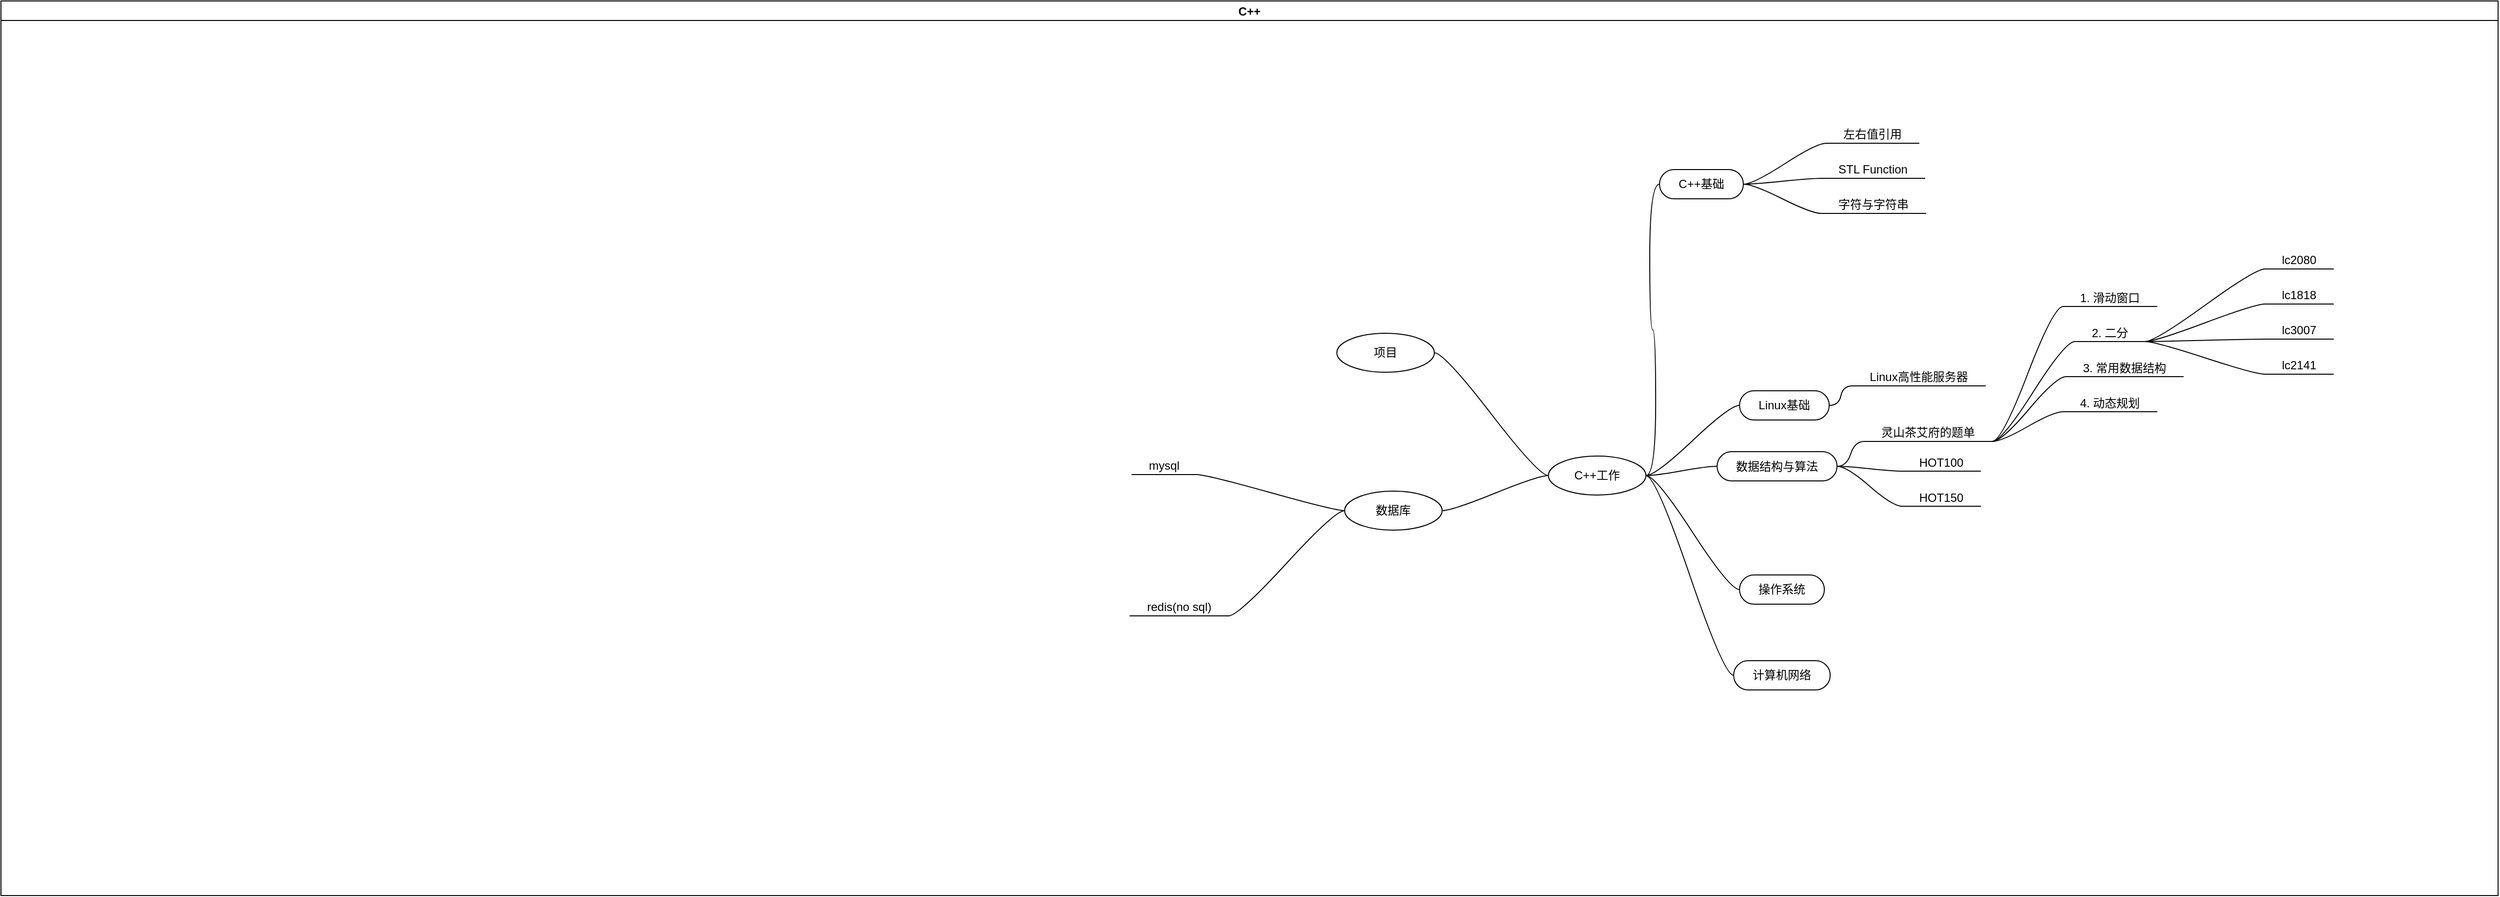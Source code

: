 <mxfile border="50" scale="3" compressed="false" locked="false" version="26.0.9">
  <diagram name="Blank" id="YmL12bMKpDGza6XwsDPr">
    <mxGraphModel dx="4874" dy="2396" grid="0" gridSize="10" guides="1" tooltips="1" connect="1" arrows="1" fold="1" page="0" pageScale="1" pageWidth="827" pageHeight="1169" background="none" math="1" shadow="0">
      <root>
        <mxCell id="X5NqExCQtvZxIxQ7pmgY-0" />
        <mxCell id="1" parent="X5NqExCQtvZxIxQ7pmgY-0" />
        <UserObject label="C++" link="https://leetcode.cn/circle/discuss/SqopEo/" id="KZ37n1IrzKlXpWWZrorU-3">
          <mxCell style="swimlane;startSize=20;horizontal=1;containerType=tree;" parent="1" vertex="1">
            <mxGeometry x="-2520" y="-908" width="2561.06" height="918" as="geometry">
              <mxRectangle x="-158" y="-131" width="84" height="26" as="alternateBounds" />
            </mxGeometry>
          </mxCell>
        </UserObject>
        <mxCell id="KZ37n1IrzKlXpWWZrorU-4" value="" style="edgeStyle=entityRelationEdgeStyle;startArrow=none;endArrow=none;segment=10;curved=1;sourcePerimeterSpacing=0;targetPerimeterSpacing=0;rounded=0;" parent="KZ37n1IrzKlXpWWZrorU-3" source="KZ37n1IrzKlXpWWZrorU-8" target="KZ37n1IrzKlXpWWZrorU-9" edge="1">
          <mxGeometry relative="1" as="geometry" />
        </mxCell>
        <mxCell id="KZ37n1IrzKlXpWWZrorU-8" value="C++工作" style="ellipse;whiteSpace=wrap;html=1;align=center;treeFolding=1;treeMoving=1;newEdgeStyle={&quot;edgeStyle&quot;:&quot;entityRelationEdgeStyle&quot;,&quot;startArrow&quot;:&quot;none&quot;,&quot;endArrow&quot;:&quot;none&quot;,&quot;segment&quot;:10,&quot;curved&quot;:1,&quot;sourcePerimeterSpacing&quot;:0,&quot;targetPerimeterSpacing&quot;:0};" parent="KZ37n1IrzKlXpWWZrorU-3" vertex="1">
          <mxGeometry x="1587.06" y="467" width="100" height="40" as="geometry" />
        </mxCell>
        <mxCell id="KZ37n1IrzKlXpWWZrorU-9" value="C++基础" style="whiteSpace=wrap;html=1;rounded=1;arcSize=50;align=center;verticalAlign=middle;strokeWidth=1;autosize=1;spacing=4;treeFolding=1;treeMoving=1;newEdgeStyle={&quot;edgeStyle&quot;:&quot;entityRelationEdgeStyle&quot;,&quot;startArrow&quot;:&quot;none&quot;,&quot;endArrow&quot;:&quot;none&quot;,&quot;segment&quot;:10,&quot;curved&quot;:1,&quot;sourcePerimeterSpacing&quot;:0,&quot;targetPerimeterSpacing&quot;:0};" parent="KZ37n1IrzKlXpWWZrorU-3" vertex="1">
          <mxGeometry x="1701" y="173" width="86" height="30" as="geometry" />
        </mxCell>
        <mxCell id="KZ37n1IrzKlXpWWZrorU-15" value="" style="edgeStyle=entityRelationEdgeStyle;startArrow=none;endArrow=none;segment=10;curved=1;sourcePerimeterSpacing=0;targetPerimeterSpacing=0;rounded=0;" parent="KZ37n1IrzKlXpWWZrorU-3" source="KZ37n1IrzKlXpWWZrorU-8" target="KZ37n1IrzKlXpWWZrorU-16" edge="1">
          <mxGeometry relative="1" as="geometry">
            <mxPoint x="1511.06" y="294" as="sourcePoint" />
          </mxGeometry>
        </mxCell>
        <mxCell id="KZ37n1IrzKlXpWWZrorU-16" value="Linux基础" style="whiteSpace=wrap;html=1;rounded=1;arcSize=50;align=center;verticalAlign=middle;strokeWidth=1;autosize=1;spacing=4;treeFolding=1;treeMoving=1;newEdgeStyle={&quot;edgeStyle&quot;:&quot;entityRelationEdgeStyle&quot;,&quot;startArrow&quot;:&quot;none&quot;,&quot;endArrow&quot;:&quot;none&quot;,&quot;segment&quot;:10,&quot;curved&quot;:1,&quot;sourcePerimeterSpacing&quot;:0,&quot;targetPerimeterSpacing&quot;:0};" parent="KZ37n1IrzKlXpWWZrorU-3" vertex="1">
          <mxGeometry x="1783.06" y="400" width="92" height="30" as="geometry" />
        </mxCell>
        <mxCell id="KZ37n1IrzKlXpWWZrorU-23" value="" style="edgeStyle=entityRelationEdgeStyle;startArrow=none;endArrow=none;segment=10;curved=1;sourcePerimeterSpacing=0;targetPerimeterSpacing=0;rounded=0;" parent="KZ37n1IrzKlXpWWZrorU-3" source="KZ37n1IrzKlXpWWZrorU-8" target="KZ37n1IrzKlXpWWZrorU-24" edge="1">
          <mxGeometry relative="1" as="geometry">
            <mxPoint x="1529.06" y="356" as="sourcePoint" />
          </mxGeometry>
        </mxCell>
        <mxCell id="KZ37n1IrzKlXpWWZrorU-24" value="数据结构与算法" style="whiteSpace=wrap;html=1;rounded=1;arcSize=50;align=center;verticalAlign=middle;strokeWidth=1;autosize=1;spacing=4;treeFolding=1;treeMoving=1;newEdgeStyle={&quot;edgeStyle&quot;:&quot;entityRelationEdgeStyle&quot;,&quot;startArrow&quot;:&quot;none&quot;,&quot;endArrow&quot;:&quot;none&quot;,&quot;segment&quot;:10,&quot;curved&quot;:1,&quot;sourcePerimeterSpacing&quot;:0,&quot;targetPerimeterSpacing&quot;:0};" parent="KZ37n1IrzKlXpWWZrorU-3" vertex="1">
          <mxGeometry x="1760.06" y="462.5" width="123" height="30" as="geometry" />
        </mxCell>
        <mxCell id="KZ37n1IrzKlXpWWZrorU-25" value="" style="edgeStyle=entityRelationEdgeStyle;startArrow=none;endArrow=none;segment=10;curved=1;sourcePerimeterSpacing=0;targetPerimeterSpacing=0;rounded=0;" parent="KZ37n1IrzKlXpWWZrorU-3" source="KZ37n1IrzKlXpWWZrorU-8" target="KZ37n1IrzKlXpWWZrorU-26" edge="1">
          <mxGeometry relative="1" as="geometry">
            <mxPoint x="1529.06" y="356" as="sourcePoint" />
          </mxGeometry>
        </mxCell>
        <mxCell id="KZ37n1IrzKlXpWWZrorU-26" value="操作系统" style="whiteSpace=wrap;html=1;rounded=1;arcSize=50;align=center;verticalAlign=middle;strokeWidth=1;autosize=1;spacing=4;treeFolding=1;treeMoving=1;newEdgeStyle={&quot;edgeStyle&quot;:&quot;entityRelationEdgeStyle&quot;,&quot;startArrow&quot;:&quot;none&quot;,&quot;endArrow&quot;:&quot;none&quot;,&quot;segment&quot;:10,&quot;curved&quot;:1,&quot;sourcePerimeterSpacing&quot;:0,&quot;targetPerimeterSpacing&quot;:0};" parent="KZ37n1IrzKlXpWWZrorU-3" vertex="1">
          <mxGeometry x="1783.06" y="589" width="87" height="30" as="geometry" />
        </mxCell>
        <mxCell id="KZ37n1IrzKlXpWWZrorU-27" value="" style="edgeStyle=entityRelationEdgeStyle;rounded=0;orthogonalLoop=1;jettySize=auto;html=1;startArrow=none;endArrow=none;segment=10;curved=1;sourcePerimeterSpacing=0;targetPerimeterSpacing=0;" parent="KZ37n1IrzKlXpWWZrorU-3" source="KZ37n1IrzKlXpWWZrorU-8" target="KZ37n1IrzKlXpWWZrorU-28" edge="1">
          <mxGeometry relative="1" as="geometry" />
        </mxCell>
        <mxCell id="KZ37n1IrzKlXpWWZrorU-28" value="项目" style="ellipse;whiteSpace=wrap;html=1;align=center;treeFolding=1;treeMoving=1;newEdgeStyle={&quot;edgeStyle&quot;:&quot;entityRelationEdgeStyle&quot;,&quot;startArrow&quot;:&quot;none&quot;,&quot;endArrow&quot;:&quot;none&quot;,&quot;segment&quot;:10,&quot;curved&quot;:1,&quot;sourcePerimeterSpacing&quot;:0,&quot;targetPerimeterSpacing&quot;:0};" parent="KZ37n1IrzKlXpWWZrorU-3" vertex="1">
          <mxGeometry x="1370.06" y="341" width="100" height="40" as="geometry" />
        </mxCell>
        <mxCell id="KZ37n1IrzKlXpWWZrorU-38" value="" style="edgeStyle=entityRelationEdgeStyle;startArrow=none;endArrow=none;segment=10;curved=1;sourcePerimeterSpacing=0;targetPerimeterSpacing=0;rounded=0;exitX=1;exitY=0.5;exitDx=0;exitDy=0;" parent="KZ37n1IrzKlXpWWZrorU-3" source="KZ37n1IrzKlXpWWZrorU-24" target="KZ37n1IrzKlXpWWZrorU-42" edge="1">
          <mxGeometry relative="1" as="geometry">
            <mxPoint x="1878.06" y="480" as="sourcePoint" />
            <Array as="points">
              <mxPoint x="1878.06" y="480.5" />
            </Array>
          </mxGeometry>
        </mxCell>
        <UserObject label="灵山茶艾府的题单" link="https://leetcode.cn/circle/discuss/RvFUtj/" id="KZ37n1IrzKlXpWWZrorU-42">
          <mxCell style="whiteSpace=wrap;html=1;shape=partialRectangle;top=0;left=0;bottom=1;right=0;points=[[0,1],[1,1]];fillColor=none;align=center;verticalAlign=bottom;routingCenterY=0.5;snapToPoint=1;recursiveResize=0;autosize=1;treeFolding=1;treeMoving=1;newEdgeStyle={&quot;edgeStyle&quot;:&quot;entityRelationEdgeStyle&quot;,&quot;startArrow&quot;:&quot;none&quot;,&quot;endArrow&quot;:&quot;none&quot;,&quot;segment&quot;:10,&quot;curved&quot;:1,&quot;sourcePerimeterSpacing&quot;:0,&quot;targetPerimeterSpacing&quot;:0};" parent="KZ37n1IrzKlXpWWZrorU-3" vertex="1">
            <mxGeometry x="1911.06" y="426" width="131" height="26" as="geometry" />
          </mxCell>
        </UserObject>
        <mxCell id="KZ37n1IrzKlXpWWZrorU-43" value="" style="edgeStyle=entityRelationEdgeStyle;startArrow=none;endArrow=none;segment=10;curved=1;sourcePerimeterSpacing=0;targetPerimeterSpacing=0;rounded=0;exitX=1;exitY=0.5;exitDx=0;exitDy=0;" parent="KZ37n1IrzKlXpWWZrorU-3" source="KZ37n1IrzKlXpWWZrorU-24" target="KZ37n1IrzKlXpWWZrorU-44" edge="1">
          <mxGeometry relative="1" as="geometry">
            <mxPoint x="1741.06" y="413.5" as="sourcePoint" />
            <Array as="points">
              <mxPoint x="1744.06" y="414" />
            </Array>
          </mxGeometry>
        </mxCell>
        <UserObject label="HOT100" link="https://leetcode.cn/studyplan/top-100-liked/" id="KZ37n1IrzKlXpWWZrorU-44">
          <mxCell style="whiteSpace=wrap;html=1;shape=partialRectangle;top=0;left=0;bottom=1;right=0;points=[[0,1],[1,1]];fillColor=none;align=center;verticalAlign=bottom;routingCenterY=0.5;snapToPoint=1;recursiveResize=0;autosize=1;treeFolding=1;treeMoving=1;newEdgeStyle={&quot;edgeStyle&quot;:&quot;entityRelationEdgeStyle&quot;,&quot;startArrow&quot;:&quot;none&quot;,&quot;endArrow&quot;:&quot;none&quot;,&quot;segment&quot;:10,&quot;curved&quot;:1,&quot;sourcePerimeterSpacing&quot;:0,&quot;targetPerimeterSpacing&quot;:0};" parent="KZ37n1IrzKlXpWWZrorU-3" vertex="1">
            <mxGeometry x="1950.06" y="456.5" width="80" height="26" as="geometry" />
          </mxCell>
        </UserObject>
        <mxCell id="KZ37n1IrzKlXpWWZrorU-45" value="" style="edgeStyle=entityRelationEdgeStyle;startArrow=none;endArrow=none;segment=10;curved=1;sourcePerimeterSpacing=0;targetPerimeterSpacing=0;rounded=0;exitX=1;exitY=0.5;exitDx=0;exitDy=0;" parent="KZ37n1IrzKlXpWWZrorU-3" source="KZ37n1IrzKlXpWWZrorU-24" target="KZ37n1IrzKlXpWWZrorU-46" edge="1">
          <mxGeometry relative="1" as="geometry">
            <mxPoint x="1741.06" y="413.5" as="sourcePoint" />
            <Array as="points">
              <mxPoint x="1610.06" y="347.5" />
            </Array>
          </mxGeometry>
        </mxCell>
        <UserObject label="HOT150" link="https://leetcode.cn/studyplan/top-interview-150/" id="KZ37n1IrzKlXpWWZrorU-46">
          <mxCell style="whiteSpace=wrap;html=1;shape=partialRectangle;top=0;left=0;bottom=1;right=0;points=[[0,1],[1,1]];fillColor=none;align=center;verticalAlign=bottom;routingCenterY=0.5;snapToPoint=1;recursiveResize=0;autosize=1;treeFolding=1;treeMoving=1;newEdgeStyle={&quot;edgeStyle&quot;:&quot;entityRelationEdgeStyle&quot;,&quot;startArrow&quot;:&quot;none&quot;,&quot;endArrow&quot;:&quot;none&quot;,&quot;segment&quot;:10,&quot;curved&quot;:1,&quot;sourcePerimeterSpacing&quot;:0,&quot;targetPerimeterSpacing&quot;:0};" parent="KZ37n1IrzKlXpWWZrorU-3" vertex="1">
            <mxGeometry x="1950.06" y="492.5" width="80" height="26" as="geometry" />
          </mxCell>
        </UserObject>
        <mxCell id="KZ37n1IrzKlXpWWZrorU-49" value="" style="edgeStyle=entityRelationEdgeStyle;startArrow=none;endArrow=none;segment=10;curved=1;sourcePerimeterSpacing=0;targetPerimeterSpacing=0;rounded=0;exitX=1;exitY=1;exitDx=0;exitDy=0;" parent="KZ37n1IrzKlXpWWZrorU-3" source="KZ37n1IrzKlXpWWZrorU-42" target="KZ37n1IrzKlXpWWZrorU-50" edge="1">
          <mxGeometry relative="1" as="geometry">
            <mxPoint x="1741.06" y="413.5" as="sourcePoint" />
            <Array as="points">
              <mxPoint x="1744.06" y="414" />
            </Array>
          </mxGeometry>
        </mxCell>
        <UserObject label="1. 滑动窗口" link="https://leetcode.cn/circle/discuss/0viNMK/" id="KZ37n1IrzKlXpWWZrorU-50">
          <mxCell style="whiteSpace=wrap;html=1;shape=partialRectangle;top=0;left=0;bottom=1;right=0;points=[[0,1],[1,1]];fillColor=none;align=center;verticalAlign=bottom;routingCenterY=0.5;snapToPoint=1;recursiveResize=0;autosize=1;treeFolding=1;treeMoving=1;newEdgeStyle={&quot;edgeStyle&quot;:&quot;entityRelationEdgeStyle&quot;,&quot;startArrow&quot;:&quot;none&quot;,&quot;endArrow&quot;:&quot;none&quot;,&quot;segment&quot;:10,&quot;curved&quot;:1,&quot;sourcePerimeterSpacing&quot;:0,&quot;targetPerimeterSpacing&quot;:0};" parent="KZ37n1IrzKlXpWWZrorU-3" vertex="1">
            <mxGeometry x="2115.06" y="287.5" width="96" height="26" as="geometry" />
          </mxCell>
        </UserObject>
        <mxCell id="KZ37n1IrzKlXpWWZrorU-51" value="" style="edgeStyle=entityRelationEdgeStyle;startArrow=none;endArrow=none;segment=10;curved=1;sourcePerimeterSpacing=0;targetPerimeterSpacing=0;rounded=0;exitX=1;exitY=1;exitDx=0;exitDy=0;" parent="KZ37n1IrzKlXpWWZrorU-3" source="KZ37n1IrzKlXpWWZrorU-42" target="KZ37n1IrzKlXpWWZrorU-52" edge="1">
          <mxGeometry relative="1" as="geometry">
            <mxPoint x="1921.06" y="380.5" as="sourcePoint" />
            <Array as="points">
              <mxPoint x="1610.06" y="347.5" />
            </Array>
          </mxGeometry>
        </mxCell>
        <UserObject label="2. 二分" link="https://leetcode.cn/circle/discuss/SqopEo/" id="KZ37n1IrzKlXpWWZrorU-52">
          <mxCell style="whiteSpace=wrap;html=1;shape=partialRectangle;top=0;left=0;bottom=1;right=0;points=[[0,1],[1,1]];fillColor=none;align=center;verticalAlign=bottom;routingCenterY=0.5;snapToPoint=1;recursiveResize=0;autosize=1;treeFolding=1;treeMoving=1;newEdgeStyle={&quot;edgeStyle&quot;:&quot;entityRelationEdgeStyle&quot;,&quot;startArrow&quot;:&quot;none&quot;,&quot;endArrow&quot;:&quot;none&quot;,&quot;segment&quot;:10,&quot;curved&quot;:1,&quot;sourcePerimeterSpacing&quot;:0,&quot;targetPerimeterSpacing&quot;:0};" parent="KZ37n1IrzKlXpWWZrorU-3" vertex="1">
            <mxGeometry x="2127.06" y="323.5" width="72" height="26" as="geometry" />
          </mxCell>
        </UserObject>
        <mxCell id="KZ37n1IrzKlXpWWZrorU-53" value="" style="edgeStyle=entityRelationEdgeStyle;startArrow=none;endArrow=none;segment=10;curved=1;sourcePerimeterSpacing=0;targetPerimeterSpacing=0;rounded=0;exitX=1;exitY=1;exitDx=0;exitDy=0;" parent="KZ37n1IrzKlXpWWZrorU-3" source="KZ37n1IrzKlXpWWZrorU-42" target="KZ37n1IrzKlXpWWZrorU-54" edge="1">
          <mxGeometry relative="1" as="geometry">
            <mxPoint x="1921.06" y="380.5" as="sourcePoint" />
            <Array as="points">
              <mxPoint x="1476.06" y="281" />
            </Array>
          </mxGeometry>
        </mxCell>
        <UserObject label="3. 常用数据结构" link="https://leetcode.cn/circle/discuss/mOr1u6/" id="KZ37n1IrzKlXpWWZrorU-54">
          <mxCell style="whiteSpace=wrap;html=1;shape=partialRectangle;top=0;left=0;bottom=1;right=0;points=[[0,1],[1,1]];fillColor=none;align=center;verticalAlign=bottom;routingCenterY=0.5;snapToPoint=1;recursiveResize=0;autosize=1;treeFolding=1;treeMoving=1;newEdgeStyle={&quot;edgeStyle&quot;:&quot;entityRelationEdgeStyle&quot;,&quot;startArrow&quot;:&quot;none&quot;,&quot;endArrow&quot;:&quot;none&quot;,&quot;segment&quot;:10,&quot;curved&quot;:1,&quot;sourcePerimeterSpacing&quot;:0,&quot;targetPerimeterSpacing&quot;:0};" parent="KZ37n1IrzKlXpWWZrorU-3" vertex="1">
            <mxGeometry x="2118.06" y="359.5" width="120" height="26" as="geometry" />
          </mxCell>
        </UserObject>
        <mxCell id="KZ37n1IrzKlXpWWZrorU-55" value="" style="edgeStyle=entityRelationEdgeStyle;startArrow=none;endArrow=none;segment=10;curved=1;sourcePerimeterSpacing=0;targetPerimeterSpacing=0;rounded=0;exitX=1;exitY=1;exitDx=0;exitDy=0;" parent="KZ37n1IrzKlXpWWZrorU-3" source="KZ37n1IrzKlXpWWZrorU-42" target="KZ37n1IrzKlXpWWZrorU-56" edge="1">
          <mxGeometry relative="1" as="geometry">
            <mxPoint x="1921.06" y="380.5" as="sourcePoint" />
            <Array as="points">
              <mxPoint x="1342.06" y="214.5" />
            </Array>
          </mxGeometry>
        </mxCell>
        <UserObject label="4. 动态规划" link="https://leetcode.cn/circle/discuss/tXLS3i/" id="KZ37n1IrzKlXpWWZrorU-56">
          <mxCell style="whiteSpace=wrap;html=1;shape=partialRectangle;top=0;left=0;bottom=1;right=0;points=[[0,1],[1,1]];fillColor=none;align=center;verticalAlign=bottom;routingCenterY=0.5;snapToPoint=1;recursiveResize=0;autosize=1;treeFolding=1;treeMoving=1;newEdgeStyle={&quot;edgeStyle&quot;:&quot;entityRelationEdgeStyle&quot;,&quot;startArrow&quot;:&quot;none&quot;,&quot;endArrow&quot;:&quot;none&quot;,&quot;segment&quot;:10,&quot;curved&quot;:1,&quot;sourcePerimeterSpacing&quot;:0,&quot;targetPerimeterSpacing&quot;:0};" parent="KZ37n1IrzKlXpWWZrorU-3" vertex="1">
            <mxGeometry x="2115.06" y="395.5" width="96" height="26" as="geometry" />
          </mxCell>
        </UserObject>
        <mxCell id="KZ37n1IrzKlXpWWZrorU-57" value="" style="edgeStyle=entityRelationEdgeStyle;startArrow=none;endArrow=none;segment=10;curved=1;sourcePerimeterSpacing=0;targetPerimeterSpacing=0;rounded=0;exitX=1;exitY=1;exitDx=0;exitDy=0;" parent="KZ37n1IrzKlXpWWZrorU-3" source="KZ37n1IrzKlXpWWZrorU-52" target="KZ37n1IrzKlXpWWZrorU-58" edge="1">
          <mxGeometry relative="1" as="geometry">
            <mxPoint x="1921.06" y="380.5" as="sourcePoint" />
            <Array as="points">
              <mxPoint x="1476.06" y="281" />
            </Array>
          </mxGeometry>
        </mxCell>
        <UserObject label="lc2080" link="https://leetcode.cn/problems/range-frequency-queries/description/" id="KZ37n1IrzKlXpWWZrorU-58">
          <mxCell style="whiteSpace=wrap;html=1;shape=partialRectangle;top=0;left=0;bottom=1;right=0;points=[[0,1],[1,1]];fillColor=none;align=center;verticalAlign=bottom;routingCenterY=0.5;snapToPoint=1;recursiveResize=0;autosize=1;treeFolding=1;treeMoving=1;newEdgeStyle={&quot;edgeStyle&quot;:&quot;entityRelationEdgeStyle&quot;,&quot;startArrow&quot;:&quot;none&quot;,&quot;endArrow&quot;:&quot;none&quot;,&quot;segment&quot;:10,&quot;curved&quot;:1,&quot;sourcePerimeterSpacing&quot;:0,&quot;targetPerimeterSpacing&quot;:0};" parent="KZ37n1IrzKlXpWWZrorU-3" vertex="1">
            <mxGeometry x="2322" y="249" width="70" height="26" as="geometry" />
          </mxCell>
        </UserObject>
        <mxCell id="KZ37n1IrzKlXpWWZrorU-59" value="" style="edgeStyle=entityRelationEdgeStyle;startArrow=none;endArrow=none;segment=10;curved=1;sourcePerimeterSpacing=0;targetPerimeterSpacing=0;rounded=0;exitX=1;exitY=1;exitDx=0;exitDy=0;" parent="KZ37n1IrzKlXpWWZrorU-3" source="KZ37n1IrzKlXpWWZrorU-52" target="KZ37n1IrzKlXpWWZrorU-60" edge="1">
          <mxGeometry relative="1" as="geometry">
            <mxPoint x="2065.06" y="282.5" as="sourcePoint" />
            <Array as="points">
              <mxPoint x="1342.06" y="214.5" />
            </Array>
          </mxGeometry>
        </mxCell>
        <UserObject label="lc1818" link="https://leetcode.cn/problems/minimum-absolute-sum-difference/description/" id="KZ37n1IrzKlXpWWZrorU-60">
          <mxCell style="whiteSpace=wrap;html=1;shape=partialRectangle;top=0;left=0;bottom=1;right=0;points=[[0,1],[1,1]];fillColor=none;align=center;verticalAlign=bottom;routingCenterY=0.5;snapToPoint=1;recursiveResize=0;autosize=1;treeFolding=1;treeMoving=1;newEdgeStyle={&quot;edgeStyle&quot;:&quot;entityRelationEdgeStyle&quot;,&quot;startArrow&quot;:&quot;none&quot;,&quot;endArrow&quot;:&quot;none&quot;,&quot;segment&quot;:10,&quot;curved&quot;:1,&quot;sourcePerimeterSpacing&quot;:0,&quot;targetPerimeterSpacing&quot;:0};" parent="KZ37n1IrzKlXpWWZrorU-3" vertex="1">
            <mxGeometry x="2322" y="285" width="70" height="26" as="geometry" />
          </mxCell>
        </UserObject>
        <mxCell id="EZLroLeH2ZfDFkRHjTmh-3" value="Linux高性能服务器" style="whiteSpace=wrap;html=1;shape=partialRectangle;top=0;left=0;bottom=1;right=0;points=[[0,1],[1,1]];fillColor=none;align=center;verticalAlign=bottom;routingCenterY=0.5;snapToPoint=1;recursiveResize=0;autosize=1;treeFolding=1;treeMoving=1;newEdgeStyle={&quot;edgeStyle&quot;:&quot;entityRelationEdgeStyle&quot;,&quot;startArrow&quot;:&quot;none&quot;,&quot;endArrow&quot;:&quot;none&quot;,&quot;segment&quot;:10,&quot;curved&quot;:1,&quot;sourcePerimeterSpacing&quot;:0,&quot;targetPerimeterSpacing&quot;:0};" parent="KZ37n1IrzKlXpWWZrorU-3" vertex="1" collapsed="1">
          <mxGeometry x="1899.06" y="369" width="136" height="26" as="geometry" />
        </mxCell>
        <mxCell id="EZLroLeH2ZfDFkRHjTmh-4" value="" style="edgeStyle=entityRelationEdgeStyle;startArrow=none;endArrow=none;segment=10;curved=1;sourcePerimeterSpacing=0;targetPerimeterSpacing=0;rounded=0;exitX=1;exitY=0.5;exitDx=0;exitDy=0;" parent="KZ37n1IrzKlXpWWZrorU-3" source="KZ37n1IrzKlXpWWZrorU-16" target="EZLroLeH2ZfDFkRHjTmh-3" edge="1">
          <mxGeometry relative="1" as="geometry">
            <mxPoint x="1886.06" y="415" as="sourcePoint" />
          </mxGeometry>
        </mxCell>
        <mxCell id="EZLroLeH2ZfDFkRHjTmh-5" value="" style="edgeStyle=entityRelationEdgeStyle;startArrow=none;endArrow=none;segment=10;curved=1;sourcePerimeterSpacing=0;targetPerimeterSpacing=0;rounded=0;exitX=1;exitY=1;exitDx=0;exitDy=0;" parent="KZ37n1IrzKlXpWWZrorU-3" source="EZLroLeH2ZfDFkRHjTmh-3" target="EZLroLeH2ZfDFkRHjTmh-6" edge="1" visible="0">
          <mxGeometry relative="1" as="geometry">
            <mxPoint x="1565.06" y="141" as="sourcePoint" />
          </mxGeometry>
        </mxCell>
        <mxCell id="EZLroLeH2ZfDFkRHjTmh-6" value="多线程" style="whiteSpace=wrap;html=1;shape=partialRectangle;top=0;left=0;bottom=1;right=0;points=[[0,1],[1,1]];fillColor=none;align=center;verticalAlign=bottom;routingCenterY=0.5;snapToPoint=1;recursiveResize=0;autosize=1;treeFolding=1;treeMoving=1;newEdgeStyle={&quot;edgeStyle&quot;:&quot;entityRelationEdgeStyle&quot;,&quot;startArrow&quot;:&quot;none&quot;,&quot;endArrow&quot;:&quot;none&quot;,&quot;segment&quot;:10,&quot;curved&quot;:1,&quot;sourcePerimeterSpacing&quot;:0,&quot;targetPerimeterSpacing&quot;:0};" parent="KZ37n1IrzKlXpWWZrorU-3" vertex="1" visible="0">
          <mxGeometry x="2111.06" y="298" width="71" height="26" as="geometry" />
        </mxCell>
        <mxCell id="EZLroLeH2ZfDFkRHjTmh-9" value="" style="edgeStyle=entityRelationEdgeStyle;startArrow=none;endArrow=none;segment=10;curved=1;sourcePerimeterSpacing=0;targetPerimeterSpacing=0;rounded=0;exitX=1;exitY=1;exitDx=0;exitDy=0;" parent="KZ37n1IrzKlXpWWZrorU-3" source="EZLroLeH2ZfDFkRHjTmh-6" target="EZLroLeH2ZfDFkRHjTmh-10" edge="1" visible="0">
          <mxGeometry relative="1" as="geometry">
            <mxPoint x="1725.06" y="121" as="sourcePoint" />
          </mxGeometry>
        </mxCell>
        <mxCell id="EZLroLeH2ZfDFkRHjTmh-10" value="线程同步技术" style="whiteSpace=wrap;html=1;shape=partialRectangle;top=0;left=0;bottom=1;right=0;points=[[0,1],[1,1]];fillColor=none;align=center;verticalAlign=bottom;routingCenterY=0.5;snapToPoint=1;recursiveResize=0;autosize=1;treeFolding=1;treeMoving=1;newEdgeStyle={&quot;edgeStyle&quot;:&quot;entityRelationEdgeStyle&quot;,&quot;startArrow&quot;:&quot;none&quot;,&quot;endArrow&quot;:&quot;none&quot;,&quot;segment&quot;:10,&quot;curved&quot;:1,&quot;sourcePerimeterSpacing&quot;:0,&quot;targetPerimeterSpacing&quot;:0};" parent="KZ37n1IrzKlXpWWZrorU-3" vertex="1" collapsed="1" visible="0">
          <mxGeometry x="2236.06" y="263" width="107" height="26" as="geometry" />
        </mxCell>
        <mxCell id="EZLroLeH2ZfDFkRHjTmh-11" value="" style="edgeStyle=entityRelationEdgeStyle;startArrow=none;endArrow=none;segment=10;curved=1;sourcePerimeterSpacing=0;targetPerimeterSpacing=0;rounded=0;exitX=1;exitY=1;exitDx=0;exitDy=0;" parent="KZ37n1IrzKlXpWWZrorU-3" source="EZLroLeH2ZfDFkRHjTmh-10" target="EZLroLeH2ZfDFkRHjTmh-12" edge="1" visible="0">
          <mxGeometry relative="1" as="geometry">
            <mxPoint x="1904.06" y="15" as="sourcePoint" />
          </mxGeometry>
        </mxCell>
        <mxCell id="EZLroLeH2ZfDFkRHjTmh-12" value="信号量" style="whiteSpace=wrap;html=1;shape=partialRectangle;top=0;left=0;bottom=1;right=0;points=[[0,1],[1,1]];fillColor=none;align=center;verticalAlign=bottom;routingCenterY=0.5;snapToPoint=1;recursiveResize=0;autosize=1;treeFolding=1;treeMoving=1;newEdgeStyle={&quot;edgeStyle&quot;:&quot;entityRelationEdgeStyle&quot;,&quot;startArrow&quot;:&quot;none&quot;,&quot;endArrow&quot;:&quot;none&quot;,&quot;segment&quot;:10,&quot;curved&quot;:1,&quot;sourcePerimeterSpacing&quot;:0,&quot;targetPerimeterSpacing&quot;:0};" parent="KZ37n1IrzKlXpWWZrorU-3" vertex="1" visible="0">
          <mxGeometry x="2378.06" y="168" width="71" height="26" as="geometry" />
        </mxCell>
        <mxCell id="EZLroLeH2ZfDFkRHjTmh-13" value="" style="edgeStyle=entityRelationEdgeStyle;startArrow=none;endArrow=none;segment=10;curved=1;sourcePerimeterSpacing=0;targetPerimeterSpacing=0;rounded=0;exitX=1;exitY=1;exitDx=0;exitDy=0;" parent="KZ37n1IrzKlXpWWZrorU-3" source="EZLroLeH2ZfDFkRHjTmh-10" target="EZLroLeH2ZfDFkRHjTmh-14" edge="1" visible="0">
          <mxGeometry relative="1" as="geometry">
            <mxPoint x="2021.06" y="15" as="sourcePoint" />
          </mxGeometry>
        </mxCell>
        <mxCell id="EZLroLeH2ZfDFkRHjTmh-14" value="互斥锁" style="whiteSpace=wrap;html=1;shape=partialRectangle;top=0;left=0;bottom=1;right=0;points=[[0,1],[1,1]];fillColor=none;align=center;verticalAlign=bottom;routingCenterY=0.5;snapToPoint=1;recursiveResize=0;autosize=1;treeFolding=1;treeMoving=1;newEdgeStyle={&quot;edgeStyle&quot;:&quot;entityRelationEdgeStyle&quot;,&quot;startArrow&quot;:&quot;none&quot;,&quot;endArrow&quot;:&quot;none&quot;,&quot;segment&quot;:10,&quot;curved&quot;:1,&quot;sourcePerimeterSpacing&quot;:0,&quot;targetPerimeterSpacing&quot;:0};" parent="KZ37n1IrzKlXpWWZrorU-3" vertex="1" visible="0">
          <mxGeometry x="2378.06" y="204" width="71" height="26" as="geometry" />
        </mxCell>
        <mxCell id="EZLroLeH2ZfDFkRHjTmh-15" value="" style="edgeStyle=entityRelationEdgeStyle;startArrow=none;endArrow=none;segment=10;curved=1;sourcePerimeterSpacing=0;targetPerimeterSpacing=0;rounded=0;exitX=1;exitY=1;exitDx=0;exitDy=0;" parent="KZ37n1IrzKlXpWWZrorU-3" source="EZLroLeH2ZfDFkRHjTmh-10" target="EZLroLeH2ZfDFkRHjTmh-16" edge="1" visible="0">
          <mxGeometry relative="1" as="geometry">
            <mxPoint x="2021.06" y="15" as="sourcePoint" />
          </mxGeometry>
        </mxCell>
        <mxCell id="EZLroLeH2ZfDFkRHjTmh-16" value="读写锁" style="whiteSpace=wrap;html=1;shape=partialRectangle;top=0;left=0;bottom=1;right=0;points=[[0,1],[1,1]];fillColor=none;align=center;verticalAlign=bottom;routingCenterY=0.5;snapToPoint=1;recursiveResize=0;autosize=1;treeFolding=1;treeMoving=1;newEdgeStyle={&quot;edgeStyle&quot;:&quot;entityRelationEdgeStyle&quot;,&quot;startArrow&quot;:&quot;none&quot;,&quot;endArrow&quot;:&quot;none&quot;,&quot;segment&quot;:10,&quot;curved&quot;:1,&quot;sourcePerimeterSpacing&quot;:0,&quot;targetPerimeterSpacing&quot;:0};" parent="KZ37n1IrzKlXpWWZrorU-3" vertex="1" visible="0">
          <mxGeometry x="2378.06" y="240" width="71" height="26" as="geometry" />
        </mxCell>
        <mxCell id="EZLroLeH2ZfDFkRHjTmh-17" value="" style="edgeStyle=entityRelationEdgeStyle;startArrow=none;endArrow=none;segment=10;curved=1;sourcePerimeterSpacing=0;targetPerimeterSpacing=0;rounded=0;exitX=1;exitY=1;exitDx=0;exitDy=0;" parent="KZ37n1IrzKlXpWWZrorU-3" source="EZLroLeH2ZfDFkRHjTmh-10" target="EZLroLeH2ZfDFkRHjTmh-18" edge="1" visible="0">
          <mxGeometry relative="1" as="geometry">
            <mxPoint x="2021.06" y="15" as="sourcePoint" />
          </mxGeometry>
        </mxCell>
        <mxCell id="EZLroLeH2ZfDFkRHjTmh-18" value="条件变量" style="whiteSpace=wrap;html=1;shape=partialRectangle;top=0;left=0;bottom=1;right=0;points=[[0,1],[1,1]];fillColor=none;align=center;verticalAlign=bottom;routingCenterY=0.5;snapToPoint=1;recursiveResize=0;autosize=1;treeFolding=1;treeMoving=1;newEdgeStyle={&quot;edgeStyle&quot;:&quot;entityRelationEdgeStyle&quot;,&quot;startArrow&quot;:&quot;none&quot;,&quot;endArrow&quot;:&quot;none&quot;,&quot;segment&quot;:10,&quot;curved&quot;:1,&quot;sourcePerimeterSpacing&quot;:0,&quot;targetPerimeterSpacing&quot;:0};" parent="KZ37n1IrzKlXpWWZrorU-3" vertex="1" visible="0">
          <mxGeometry x="2372.06" y="276" width="83" height="26" as="geometry" />
        </mxCell>
        <mxCell id="EZLroLeH2ZfDFkRHjTmh-19" value="" style="edgeStyle=entityRelationEdgeStyle;startArrow=none;endArrow=none;segment=10;curved=1;sourcePerimeterSpacing=0;targetPerimeterSpacing=0;rounded=0;exitX=1;exitY=1;exitDx=0;exitDy=0;" parent="KZ37n1IrzKlXpWWZrorU-3" source="EZLroLeH2ZfDFkRHjTmh-10" target="EZLroLeH2ZfDFkRHjTmh-20" edge="1" visible="0">
          <mxGeometry relative="1" as="geometry">
            <mxPoint x="2021.06" y="15" as="sourcePoint" />
          </mxGeometry>
        </mxCell>
        <mxCell id="EZLroLeH2ZfDFkRHjTmh-20" value="原子操作" style="whiteSpace=wrap;html=1;shape=partialRectangle;top=0;left=0;bottom=1;right=0;points=[[0,1],[1,1]];fillColor=none;align=center;verticalAlign=bottom;routingCenterY=0.5;snapToPoint=1;recursiveResize=0;autosize=1;treeFolding=1;treeMoving=1;newEdgeStyle={&quot;edgeStyle&quot;:&quot;entityRelationEdgeStyle&quot;,&quot;startArrow&quot;:&quot;none&quot;,&quot;endArrow&quot;:&quot;none&quot;,&quot;segment&quot;:10,&quot;curved&quot;:1,&quot;sourcePerimeterSpacing&quot;:0,&quot;targetPerimeterSpacing&quot;:0};" parent="KZ37n1IrzKlXpWWZrorU-3" vertex="1" visible="0">
          <mxGeometry x="2372.06" y="312" width="83" height="26" as="geometry" />
        </mxCell>
        <mxCell id="EZLroLeH2ZfDFkRHjTmh-21" value="" style="edgeStyle=entityRelationEdgeStyle;startArrow=none;endArrow=none;segment=10;curved=1;sourcePerimeterSpacing=0;targetPerimeterSpacing=0;rounded=0;exitX=1;exitY=1;exitDx=0;exitDy=0;" parent="KZ37n1IrzKlXpWWZrorU-3" source="EZLroLeH2ZfDFkRHjTmh-10" target="EZLroLeH2ZfDFkRHjTmh-22" edge="1" visible="0">
          <mxGeometry relative="1" as="geometry">
            <mxPoint x="2021.06" y="15" as="sourcePoint" />
          </mxGeometry>
        </mxCell>
        <mxCell id="EZLroLeH2ZfDFkRHjTmh-22" value="屏障" style="whiteSpace=wrap;html=1;shape=partialRectangle;top=0;left=0;bottom=1;right=0;points=[[0,1],[1,1]];fillColor=none;align=center;verticalAlign=bottom;routingCenterY=0.5;snapToPoint=1;recursiveResize=0;autosize=1;treeFolding=1;treeMoving=1;newEdgeStyle={&quot;edgeStyle&quot;:&quot;entityRelationEdgeStyle&quot;,&quot;startArrow&quot;:&quot;none&quot;,&quot;endArrow&quot;:&quot;none&quot;,&quot;segment&quot;:10,&quot;curved&quot;:1,&quot;sourcePerimeterSpacing&quot;:0,&quot;targetPerimeterSpacing&quot;:0};" parent="KZ37n1IrzKlXpWWZrorU-3" vertex="1" visible="0">
          <mxGeometry x="2384.06" y="348" width="59" height="26" as="geometry" />
        </mxCell>
        <mxCell id="N_6x5Vvvwgn9JuhwjHZU-1" value="" style="edgeStyle=entityRelationEdgeStyle;startArrow=none;endArrow=none;segment=10;curved=1;sourcePerimeterSpacing=0;targetPerimeterSpacing=0;rounded=0;exitX=1;exitY=1;exitDx=0;exitDy=0;" parent="KZ37n1IrzKlXpWWZrorU-3" source="EZLroLeH2ZfDFkRHjTmh-6" target="N_6x5Vvvwgn9JuhwjHZU-2" edge="1" visible="0">
          <mxGeometry relative="1" as="geometry">
            <mxPoint x="1869.06" y="121" as="sourcePoint" />
          </mxGeometry>
        </mxCell>
        <mxCell id="N_6x5Vvvwgn9JuhwjHZU-2" value="线程池" style="whiteSpace=wrap;html=1;shape=partialRectangle;top=0;left=0;bottom=1;right=0;points=[[0,1],[1,1]];fillColor=none;align=center;verticalAlign=bottom;routingCenterY=0.5;snapToPoint=1;recursiveResize=0;autosize=1;treeFolding=1;treeMoving=1;newEdgeStyle={&quot;edgeStyle&quot;:&quot;entityRelationEdgeStyle&quot;,&quot;startArrow&quot;:&quot;none&quot;,&quot;endArrow&quot;:&quot;none&quot;,&quot;segment&quot;:10,&quot;curved&quot;:1,&quot;sourcePerimeterSpacing&quot;:0,&quot;targetPerimeterSpacing&quot;:0};" parent="KZ37n1IrzKlXpWWZrorU-3" vertex="1" visible="0">
          <mxGeometry x="2254.06" y="318" width="71" height="26" as="geometry" />
        </mxCell>
        <mxCell id="N_6x5Vvvwgn9JuhwjHZU-7" value="" style="edgeStyle=entityRelationEdgeStyle;startArrow=none;endArrow=none;segment=10;curved=1;sourcePerimeterSpacing=0;targetPerimeterSpacing=0;rounded=0;exitX=1;exitY=1;exitDx=0;exitDy=0;" parent="KZ37n1IrzKlXpWWZrorU-3" source="EZLroLeH2ZfDFkRHjTmh-3" target="N_6x5Vvvwgn9JuhwjHZU-8" edge="1" visible="0">
          <mxGeometry relative="1" as="geometry">
            <mxPoint x="1724.06" y="175" as="sourcePoint" />
          </mxGeometry>
        </mxCell>
        <mxCell id="N_6x5Vvvwgn9JuhwjHZU-8" value="Reactor和Proactor" style="whiteSpace=wrap;html=1;shape=partialRectangle;top=0;left=0;bottom=1;right=0;points=[[0,1],[1,1]];fillColor=none;align=center;verticalAlign=bottom;routingCenterY=0.5;snapToPoint=1;recursiveResize=0;autosize=1;treeFolding=1;treeMoving=1;newEdgeStyle={&quot;edgeStyle&quot;:&quot;entityRelationEdgeStyle&quot;,&quot;startArrow&quot;:&quot;none&quot;,&quot;endArrow&quot;:&quot;none&quot;,&quot;segment&quot;:10,&quot;curved&quot;:1,&quot;sourcePerimeterSpacing&quot;:0,&quot;targetPerimeterSpacing&quot;:0};" parent="KZ37n1IrzKlXpWWZrorU-3" vertex="1" visible="0">
          <mxGeometry x="2239.06" y="374" width="134" height="26" as="geometry" />
        </mxCell>
        <mxCell id="N_6x5Vvvwgn9JuhwjHZU-9" value="" style="edgeStyle=entityRelationEdgeStyle;startArrow=none;endArrow=none;segment=10;curved=1;sourcePerimeterSpacing=0;targetPerimeterSpacing=0;rounded=0;exitX=1;exitY=1;exitDx=0;exitDy=0;" parent="KZ37n1IrzKlXpWWZrorU-3" source="EZLroLeH2ZfDFkRHjTmh-3" target="N_6x5Vvvwgn9JuhwjHZU-10" edge="1" visible="0">
          <mxGeometry relative="1" as="geometry">
            <mxPoint x="1721.06" y="234" as="sourcePoint" />
          </mxGeometry>
        </mxCell>
        <mxCell id="N_6x5Vvvwgn9JuhwjHZU-10" value="IO多路复用技术" style="whiteSpace=wrap;html=1;shape=partialRectangle;top=0;left=0;bottom=1;right=0;points=[[0,1],[1,1]];fillColor=none;align=center;verticalAlign=bottom;routingCenterY=0.5;snapToPoint=1;recursiveResize=0;autosize=1;treeFolding=1;treeMoving=1;newEdgeStyle={&quot;edgeStyle&quot;:&quot;entityRelationEdgeStyle&quot;,&quot;startArrow&quot;:&quot;none&quot;,&quot;endArrow&quot;:&quot;none&quot;,&quot;segment&quot;:10,&quot;curved&quot;:1,&quot;sourcePerimeterSpacing&quot;:0,&quot;targetPerimeterSpacing&quot;:0};" parent="KZ37n1IrzKlXpWWZrorU-3" vertex="1" visible="0" collapsed="1">
          <mxGeometry x="2229.56" y="537" width="120" height="26" as="geometry" />
        </mxCell>
        <mxCell id="N_6x5Vvvwgn9JuhwjHZU-11" value="" style="edgeStyle=entityRelationEdgeStyle;startArrow=none;endArrow=none;segment=10;curved=1;sourcePerimeterSpacing=0;targetPerimeterSpacing=0;rounded=0;exitX=1;exitY=1;exitDx=0;exitDy=0;" parent="KZ37n1IrzKlXpWWZrorU-3" source="EZLroLeH2ZfDFkRHjTmh-3" target="N_6x5Vvvwgn9JuhwjHZU-12" edge="1" visible="0">
          <mxGeometry relative="1" as="geometry">
            <mxPoint x="1721.06" y="234" as="sourcePoint" />
          </mxGeometry>
        </mxCell>
        <mxCell id="N_6x5Vvvwgn9JuhwjHZU-12" value="C++ Socket" style="whiteSpace=wrap;html=1;shape=partialRectangle;top=0;left=0;bottom=1;right=0;points=[[0,1],[1,1]];fillColor=none;align=center;verticalAlign=bottom;routingCenterY=0.5;snapToPoint=1;recursiveResize=0;autosize=1;treeFolding=1;treeMoving=1;newEdgeStyle={&quot;edgeStyle&quot;:&quot;entityRelationEdgeStyle&quot;,&quot;startArrow&quot;:&quot;none&quot;,&quot;endArrow&quot;:&quot;none&quot;,&quot;segment&quot;:10,&quot;curved&quot;:1,&quot;sourcePerimeterSpacing&quot;:0,&quot;targetPerimeterSpacing&quot;:0};" parent="KZ37n1IrzKlXpWWZrorU-3" vertex="1" visible="0">
          <mxGeometry x="2245.06" y="460" width="98" height="26" as="geometry" />
        </mxCell>
        <mxCell id="N_6x5Vvvwgn9JuhwjHZU-13" value="" style="edgeStyle=entityRelationEdgeStyle;startArrow=none;endArrow=none;segment=10;curved=1;sourcePerimeterSpacing=0;targetPerimeterSpacing=0;rounded=0;exitX=1;exitY=1;exitDx=0;exitDy=0;" parent="KZ37n1IrzKlXpWWZrorU-3" source="N_6x5Vvvwgn9JuhwjHZU-10" target="N_6x5Vvvwgn9JuhwjHZU-14" edge="1" visible="0">
          <mxGeometry relative="1" as="geometry">
            <mxPoint x="1887.56" y="255" as="sourcePoint" />
          </mxGeometry>
        </mxCell>
        <mxCell id="N_6x5Vvvwgn9JuhwjHZU-14" value="select" style="whiteSpace=wrap;html=1;shape=partialRectangle;top=0;left=0;bottom=1;right=0;points=[[0,1],[1,1]];fillColor=none;align=center;verticalAlign=bottom;routingCenterY=0.5;snapToPoint=1;recursiveResize=0;autosize=1;treeFolding=1;treeMoving=1;newEdgeStyle={&quot;edgeStyle&quot;:&quot;entityRelationEdgeStyle&quot;,&quot;startArrow&quot;:&quot;none&quot;,&quot;endArrow&quot;:&quot;none&quot;,&quot;segment&quot;:10,&quot;curved&quot;:1,&quot;sourcePerimeterSpacing&quot;:0,&quot;targetPerimeterSpacing&quot;:0};" parent="KZ37n1IrzKlXpWWZrorU-3" vertex="1" visible="0">
          <mxGeometry x="2403.56" y="537" width="66" height="26" as="geometry" />
        </mxCell>
        <mxCell id="N_6x5Vvvwgn9JuhwjHZU-15" value="" style="edgeStyle=entityRelationEdgeStyle;startArrow=none;endArrow=none;segment=10;curved=1;sourcePerimeterSpacing=0;targetPerimeterSpacing=0;rounded=0;exitX=1;exitY=1;exitDx=0;exitDy=0;" parent="KZ37n1IrzKlXpWWZrorU-3" source="N_6x5Vvvwgn9JuhwjHZU-10" target="N_6x5Vvvwgn9JuhwjHZU-16" edge="1" visible="0">
          <mxGeometry relative="1" as="geometry">
            <mxPoint x="2028.56" y="402" as="sourcePoint" />
          </mxGeometry>
        </mxCell>
        <mxCell id="N_6x5Vvvwgn9JuhwjHZU-16" value="poll" style="whiteSpace=wrap;html=1;shape=partialRectangle;top=0;left=0;bottom=1;right=0;points=[[0,1],[1,1]];fillColor=none;align=center;verticalAlign=bottom;routingCenterY=0.5;snapToPoint=1;recursiveResize=0;autosize=1;treeFolding=1;treeMoving=1;newEdgeStyle={&quot;edgeStyle&quot;:&quot;entityRelationEdgeStyle&quot;,&quot;startArrow&quot;:&quot;none&quot;,&quot;endArrow&quot;:&quot;none&quot;,&quot;segment&quot;:10,&quot;curved&quot;:1,&quot;sourcePerimeterSpacing&quot;:0,&quot;targetPerimeterSpacing&quot;:0};" parent="KZ37n1IrzKlXpWWZrorU-3" vertex="1" visible="0">
          <mxGeometry x="2409.56" y="573" width="54" height="26" as="geometry" />
        </mxCell>
        <mxCell id="N_6x5Vvvwgn9JuhwjHZU-17" value="" style="edgeStyle=entityRelationEdgeStyle;startArrow=none;endArrow=none;segment=10;curved=1;sourcePerimeterSpacing=0;targetPerimeterSpacing=0;rounded=0;exitX=1;exitY=1;exitDx=0;exitDy=0;" parent="KZ37n1IrzKlXpWWZrorU-3" source="N_6x5Vvvwgn9JuhwjHZU-10" target="N_6x5Vvvwgn9JuhwjHZU-18" edge="1" visible="0">
          <mxGeometry relative="1" as="geometry">
            <mxPoint x="2028.56" y="402" as="sourcePoint" />
          </mxGeometry>
        </mxCell>
        <mxCell id="N_6x5Vvvwgn9JuhwjHZU-18" value="epoll" style="whiteSpace=wrap;html=1;shape=partialRectangle;top=0;left=0;bottom=1;right=0;points=[[0,1],[1,1]];fillColor=none;align=center;verticalAlign=bottom;routingCenterY=0.5;snapToPoint=1;recursiveResize=0;autosize=1;treeFolding=1;treeMoving=1;newEdgeStyle={&quot;edgeStyle&quot;:&quot;entityRelationEdgeStyle&quot;,&quot;startArrow&quot;:&quot;none&quot;,&quot;endArrow&quot;:&quot;none&quot;,&quot;segment&quot;:10,&quot;curved&quot;:1,&quot;sourcePerimeterSpacing&quot;:0,&quot;targetPerimeterSpacing&quot;:0};" parent="KZ37n1IrzKlXpWWZrorU-3" vertex="1" visible="0">
          <mxGeometry x="2406.56" y="609" width="60" height="26" as="geometry" />
        </mxCell>
        <mxCell id="N_6x5Vvvwgn9JuhwjHZU-19" value="左右值引用" style="whiteSpace=wrap;html=1;shape=partialRectangle;top=0;left=0;bottom=1;right=0;points=[[0,1],[1,1]];fillColor=none;align=center;verticalAlign=bottom;routingCenterY=0.5;snapToPoint=1;recursiveResize=0;autosize=1;treeFolding=1;treeMoving=1;newEdgeStyle={&quot;edgeStyle&quot;:&quot;entityRelationEdgeStyle&quot;,&quot;startArrow&quot;:&quot;none&quot;,&quot;endArrow&quot;:&quot;none&quot;,&quot;segment&quot;:10,&quot;curved&quot;:1,&quot;sourcePerimeterSpacing&quot;:0,&quot;targetPerimeterSpacing&quot;:0};" parent="KZ37n1IrzKlXpWWZrorU-3" vertex="1">
          <mxGeometry x="1872" y="120" width="95" height="26" as="geometry" />
        </mxCell>
        <mxCell id="N_6x5Vvvwgn9JuhwjHZU-20" value="" style="edgeStyle=entityRelationEdgeStyle;startArrow=none;endArrow=none;segment=10;curved=1;sourcePerimeterSpacing=0;targetPerimeterSpacing=0;rounded=0;exitX=1;exitY=0.5;exitDx=0;exitDy=0;" parent="KZ37n1IrzKlXpWWZrorU-3" source="KZ37n1IrzKlXpWWZrorU-9" target="N_6x5Vvvwgn9JuhwjHZU-19" edge="1">
          <mxGeometry relative="1" as="geometry">
            <mxPoint x="1861" y="202" as="sourcePoint" />
          </mxGeometry>
        </mxCell>
        <mxCell id="N_6x5Vvvwgn9JuhwjHZU-21" value="" style="edgeStyle=entityRelationEdgeStyle;startArrow=none;endArrow=none;segment=10;curved=1;sourcePerimeterSpacing=0;targetPerimeterSpacing=0;rounded=0;exitX=1;exitY=0.5;exitDx=0;exitDy=0;" parent="KZ37n1IrzKlXpWWZrorU-3" source="KZ37n1IrzKlXpWWZrorU-9" target="N_6x5Vvvwgn9JuhwjHZU-22" edge="1">
          <mxGeometry relative="1" as="geometry">
            <mxPoint x="1479" y="-32" as="sourcePoint" />
          </mxGeometry>
        </mxCell>
        <mxCell id="N_6x5Vvvwgn9JuhwjHZU-22" value="STL Function" style="whiteSpace=wrap;html=1;shape=partialRectangle;top=0;left=0;bottom=1;right=0;points=[[0,1],[1,1]];fillColor=none;align=center;verticalAlign=bottom;routingCenterY=0.5;snapToPoint=1;recursiveResize=0;autosize=1;treeFolding=1;treeMoving=1;newEdgeStyle={&quot;edgeStyle&quot;:&quot;entityRelationEdgeStyle&quot;,&quot;startArrow&quot;:&quot;none&quot;,&quot;endArrow&quot;:&quot;none&quot;,&quot;segment&quot;:10,&quot;curved&quot;:1,&quot;sourcePerimeterSpacing&quot;:0,&quot;targetPerimeterSpacing&quot;:0};" parent="KZ37n1IrzKlXpWWZrorU-3" vertex="1">
          <mxGeometry x="1867" y="156" width="106" height="26" as="geometry" />
        </mxCell>
        <mxCell id="N_6x5Vvvwgn9JuhwjHZU-23" value="" style="edgeStyle=entityRelationEdgeStyle;startArrow=none;endArrow=none;segment=10;curved=1;sourcePerimeterSpacing=0;targetPerimeterSpacing=0;rounded=0;exitX=1;exitY=1;exitDx=0;exitDy=0;" parent="KZ37n1IrzKlXpWWZrorU-3" source="KZ37n1IrzKlXpWWZrorU-52" target="N_6x5Vvvwgn9JuhwjHZU-24" edge="1">
          <mxGeometry relative="1" as="geometry">
            <mxPoint x="1820.06" y="107" as="sourcePoint" />
            <Array as="points">
              <mxPoint x="963.06" y="-28.5" />
            </Array>
          </mxGeometry>
        </mxCell>
        <UserObject label="lc3007" link="https://leetcode.cn/problems/maximum-number-that-sum-of-the-prices-is-less-than-or-equal-to-k/description/" id="N_6x5Vvvwgn9JuhwjHZU-24">
          <mxCell style="whiteSpace=wrap;html=1;shape=partialRectangle;top=0;left=0;bottom=1;right=0;points=[[0,1],[1,1]];fillColor=none;align=center;verticalAlign=bottom;routingCenterY=0.5;snapToPoint=1;recursiveResize=0;autosize=1;treeFolding=1;treeMoving=1;newEdgeStyle={&quot;edgeStyle&quot;:&quot;entityRelationEdgeStyle&quot;,&quot;startArrow&quot;:&quot;none&quot;,&quot;endArrow&quot;:&quot;none&quot;,&quot;segment&quot;:10,&quot;curved&quot;:1,&quot;sourcePerimeterSpacing&quot;:0,&quot;targetPerimeterSpacing&quot;:0};" parent="KZ37n1IrzKlXpWWZrorU-3" vertex="1">
            <mxGeometry x="2322" y="321" width="70" height="26" as="geometry" />
          </mxCell>
        </UserObject>
        <mxCell id="N_6x5Vvvwgn9JuhwjHZU-25" value="" style="edgeStyle=entityRelationEdgeStyle;rounded=0;orthogonalLoop=1;jettySize=auto;html=1;startArrow=none;endArrow=none;segment=10;curved=1;sourcePerimeterSpacing=0;targetPerimeterSpacing=0;" parent="KZ37n1IrzKlXpWWZrorU-3" source="KZ37n1IrzKlXpWWZrorU-8" target="N_6x5Vvvwgn9JuhwjHZU-26" edge="1">
          <mxGeometry relative="1" as="geometry">
            <mxPoint x="1342.06" y="34" as="sourcePoint" />
          </mxGeometry>
        </mxCell>
        <mxCell id="N_6x5Vvvwgn9JuhwjHZU-26" value="数据库" style="ellipse;whiteSpace=wrap;html=1;align=center;treeFolding=1;treeMoving=1;newEdgeStyle={&quot;edgeStyle&quot;:&quot;entityRelationEdgeStyle&quot;,&quot;startArrow&quot;:&quot;none&quot;,&quot;endArrow&quot;:&quot;none&quot;,&quot;segment&quot;:10,&quot;curved&quot;:1,&quot;sourcePerimeterSpacing&quot;:0,&quot;targetPerimeterSpacing&quot;:0};" parent="KZ37n1IrzKlXpWWZrorU-3" vertex="1">
          <mxGeometry x="1378.06" y="503" width="100" height="40" as="geometry" />
        </mxCell>
        <mxCell id="N_6x5Vvvwgn9JuhwjHZU-29" value="mysql" style="whiteSpace=wrap;html=1;shape=partialRectangle;top=0;left=0;bottom=1;right=0;points=[[0,1],[1,1]];fillColor=none;align=center;verticalAlign=bottom;routingCenterY=0.5;snapToPoint=1;recursiveResize=0;autosize=1;treeFolding=1;treeMoving=1;newEdgeStyle={&quot;edgeStyle&quot;:&quot;entityRelationEdgeStyle&quot;,&quot;startArrow&quot;:&quot;none&quot;,&quot;endArrow&quot;:&quot;none&quot;,&quot;segment&quot;:10,&quot;curved&quot;:1,&quot;sourcePerimeterSpacing&quot;:0,&quot;targetPerimeterSpacing&quot;:0};" parent="KZ37n1IrzKlXpWWZrorU-3" vertex="1" collapsed="1">
          <mxGeometry x="1160" y="460" width="66" height="26" as="geometry" />
        </mxCell>
        <mxCell id="N_6x5Vvvwgn9JuhwjHZU-30" value="" style="edgeStyle=entityRelationEdgeStyle;startArrow=none;endArrow=none;segment=10;curved=1;sourcePerimeterSpacing=0;targetPerimeterSpacing=0;rounded=0;exitX=0;exitY=0.5;exitDx=0;exitDy=0;" parent="KZ37n1IrzKlXpWWZrorU-3" source="N_6x5Vvvwgn9JuhwjHZU-26" target="N_6x5Vvvwgn9JuhwjHZU-29" edge="1">
          <mxGeometry relative="1" as="geometry">
            <mxPoint x="1099" y="563" as="sourcePoint" />
          </mxGeometry>
        </mxCell>
        <mxCell id="N_6x5Vvvwgn9JuhwjHZU-31" value="" style="edgeStyle=entityRelationEdgeStyle;startArrow=none;endArrow=none;segment=10;curved=1;sourcePerimeterSpacing=0;targetPerimeterSpacing=0;rounded=0;exitX=0;exitY=1;exitDx=0;exitDy=0;" parent="KZ37n1IrzKlXpWWZrorU-3" source="N_6x5Vvvwgn9JuhwjHZU-29" target="N_6x5Vvvwgn9JuhwjHZU-32" edge="1" visible="0">
          <mxGeometry relative="1" as="geometry">
            <mxPoint x="191" y="-7" as="sourcePoint" />
          </mxGeometry>
        </mxCell>
        <mxCell id="N_6x5Vvvwgn9JuhwjHZU-32" value="SQL语言" style="whiteSpace=wrap;html=1;shape=partialRectangle;top=0;left=0;bottom=1;right=0;points=[[0,1],[1,1]];fillColor=none;align=center;verticalAlign=bottom;routingCenterY=0.5;snapToPoint=1;recursiveResize=0;autosize=1;treeFolding=1;treeMoving=1;newEdgeStyle={&quot;edgeStyle&quot;:&quot;entityRelationEdgeStyle&quot;,&quot;startArrow&quot;:&quot;none&quot;,&quot;endArrow&quot;:&quot;none&quot;,&quot;segment&quot;:10,&quot;curved&quot;:1,&quot;sourcePerimeterSpacing&quot;:0,&quot;targetPerimeterSpacing&quot;:0};" parent="KZ37n1IrzKlXpWWZrorU-3" vertex="1" collapsed="1" visible="0">
          <mxGeometry x="953" y="409" width="83" height="26" as="geometry" />
        </mxCell>
        <mxCell id="lpSecpezopNHBZ37qrY9-1" value="" style="edgeStyle=entityRelationEdgeStyle;startArrow=none;endArrow=none;segment=10;curved=1;sourcePerimeterSpacing=0;targetPerimeterSpacing=0;rounded=0;exitX=0;exitY=1;exitDx=0;exitDy=0;" parent="KZ37n1IrzKlXpWWZrorU-3" source="N_6x5Vvvwgn9JuhwjHZU-29" target="lpSecpezopNHBZ37qrY9-2" edge="1" visible="0">
          <mxGeometry relative="1" as="geometry">
            <mxPoint x="-15" y="6" as="sourcePoint" />
          </mxGeometry>
        </mxCell>
        <mxCell id="lpSecpezopNHBZ37qrY9-2" value="MySQL内置函数" style="whiteSpace=wrap;html=1;shape=partialRectangle;top=0;left=0;bottom=1;right=0;points=[[0,1],[1,1]];fillColor=none;align=center;verticalAlign=bottom;routingCenterY=0.5;snapToPoint=1;recursiveResize=0;autosize=1;treeFolding=1;treeMoving=1;newEdgeStyle={&quot;edgeStyle&quot;:&quot;entityRelationEdgeStyle&quot;,&quot;startArrow&quot;:&quot;none&quot;,&quot;endArrow&quot;:&quot;none&quot;,&quot;segment&quot;:10,&quot;curved&quot;:1,&quot;sourcePerimeterSpacing&quot;:0,&quot;targetPerimeterSpacing&quot;:0};" parent="KZ37n1IrzKlXpWWZrorU-3" vertex="1" visible="0" collapsed="1">
          <mxGeometry x="923" y="523" width="123" height="26" as="geometry" />
        </mxCell>
        <mxCell id="lpSecpezopNHBZ37qrY9-3" value="" style="edgeStyle=entityRelationEdgeStyle;startArrow=none;endArrow=none;segment=10;curved=1;sourcePerimeterSpacing=0;targetPerimeterSpacing=0;rounded=0;exitX=0;exitY=1;exitDx=0;exitDy=0;" parent="KZ37n1IrzKlXpWWZrorU-3" source="N_6x5Vvvwgn9JuhwjHZU-29" target="lpSecpezopNHBZ37qrY9-4" edge="1" visible="0">
          <mxGeometry relative="1" as="geometry">
            <mxPoint x="-77" y="21" as="sourcePoint" />
          </mxGeometry>
        </mxCell>
        <mxCell id="lpSecpezopNHBZ37qrY9-4" value="MySQL基本概念" style="whiteSpace=wrap;html=1;shape=partialRectangle;top=0;left=0;bottom=1;right=0;points=[[0,1],[1,1]];fillColor=none;align=center;verticalAlign=bottom;routingCenterY=0.5;snapToPoint=1;recursiveResize=0;autosize=1;treeFolding=1;treeMoving=1;newEdgeStyle={&quot;edgeStyle&quot;:&quot;entityRelationEdgeStyle&quot;,&quot;startArrow&quot;:&quot;none&quot;,&quot;endArrow&quot;:&quot;none&quot;,&quot;segment&quot;:10,&quot;curved&quot;:1,&quot;sourcePerimeterSpacing&quot;:0,&quot;targetPerimeterSpacing&quot;:0};" parent="KZ37n1IrzKlXpWWZrorU-3" vertex="1" visible="0" collapsed="1">
          <mxGeometry x="939" y="463" width="123" height="26" as="geometry" />
        </mxCell>
        <mxCell id="lpSecpezopNHBZ37qrY9-5" value="" style="edgeStyle=entityRelationEdgeStyle;startArrow=none;endArrow=none;segment=10;curved=1;sourcePerimeterSpacing=0;targetPerimeterSpacing=0;rounded=0;" parent="KZ37n1IrzKlXpWWZrorU-3" source="N_6x5Vvvwgn9JuhwjHZU-32" target="lpSecpezopNHBZ37qrY9-6" edge="1" visible="0">
          <mxGeometry relative="1" as="geometry">
            <mxPoint x="-77" y="21" as="sourcePoint" />
          </mxGeometry>
        </mxCell>
        <mxCell id="lpSecpezopNHBZ37qrY9-6" value="增" style="whiteSpace=wrap;html=1;shape=partialRectangle;top=0;left=0;bottom=1;right=0;points=[[0,1],[1,1]];fillColor=none;align=center;verticalAlign=bottom;routingCenterY=0.5;snapToPoint=1;recursiveResize=0;autosize=1;treeFolding=1;treeMoving=1;newEdgeStyle={&quot;edgeStyle&quot;:&quot;entityRelationEdgeStyle&quot;,&quot;startArrow&quot;:&quot;none&quot;,&quot;endArrow&quot;:&quot;none&quot;,&quot;segment&quot;:10,&quot;curved&quot;:1,&quot;sourcePerimeterSpacing&quot;:0,&quot;targetPerimeterSpacing&quot;:0};" parent="KZ37n1IrzKlXpWWZrorU-3" vertex="1" collapsed="1" visible="0">
          <mxGeometry x="764" y="336" width="47" height="26" as="geometry" />
        </mxCell>
        <mxCell id="lpSecpezopNHBZ37qrY9-7" value="" style="edgeStyle=entityRelationEdgeStyle;startArrow=none;endArrow=none;segment=10;curved=1;sourcePerimeterSpacing=0;targetPerimeterSpacing=0;rounded=0;exitX=0.031;exitY=1;exitDx=0;exitDy=0;exitPerimeter=0;" parent="KZ37n1IrzKlXpWWZrorU-3" source="N_6x5Vvvwgn9JuhwjHZU-32" target="lpSecpezopNHBZ37qrY9-8" edge="1" visible="0">
          <mxGeometry relative="1" as="geometry">
            <mxPoint x="-324" y="-30" as="sourcePoint" />
          </mxGeometry>
        </mxCell>
        <mxCell id="lpSecpezopNHBZ37qrY9-8" value="删" style="whiteSpace=wrap;html=1;shape=partialRectangle;top=0;left=0;bottom=1;right=0;points=[[0,1],[1,1]];fillColor=none;align=center;verticalAlign=bottom;routingCenterY=0.5;snapToPoint=1;recursiveResize=0;autosize=1;treeFolding=1;treeMoving=1;newEdgeStyle={&quot;edgeStyle&quot;:&quot;entityRelationEdgeStyle&quot;,&quot;startArrow&quot;:&quot;none&quot;,&quot;endArrow&quot;:&quot;none&quot;,&quot;segment&quot;:10,&quot;curved&quot;:1,&quot;sourcePerimeterSpacing&quot;:0,&quot;targetPerimeterSpacing&quot;:0};" parent="KZ37n1IrzKlXpWWZrorU-3" vertex="1" collapsed="1" visible="0">
          <mxGeometry x="769" y="373" width="47" height="26" as="geometry" />
        </mxCell>
        <mxCell id="lpSecpezopNHBZ37qrY9-9" value="" style="edgeStyle=entityRelationEdgeStyle;startArrow=none;endArrow=none;segment=10;curved=1;sourcePerimeterSpacing=0;targetPerimeterSpacing=0;rounded=0;exitX=0;exitY=1;exitDx=0;exitDy=0;" parent="KZ37n1IrzKlXpWWZrorU-3" source="lpSecpezopNHBZ37qrY9-6" target="lpSecpezopNHBZ37qrY9-10" edge="1" visible="0">
          <mxGeometry relative="1" as="geometry">
            <mxPoint x="-372" y="6" as="sourcePoint" />
          </mxGeometry>
        </mxCell>
        <mxCell id="lpSecpezopNHBZ37qrY9-10" value="INSERT INTO &amp;lt;表&amp;gt; [(&amp;lt;列1&amp;gt;,...)] VALUES (&amp;lt;列1数据&amp;gt;,...);" style="whiteSpace=wrap;html=1;shape=partialRectangle;top=0;left=0;bottom=1;right=0;points=[[0,1],[1,1]];fillColor=none;align=center;verticalAlign=bottom;routingCenterY=0.5;snapToPoint=1;recursiveResize=0;autosize=1;treeFolding=1;treeMoving=1;newEdgeStyle={&quot;edgeStyle&quot;:&quot;entityRelationEdgeStyle&quot;,&quot;startArrow&quot;:&quot;none&quot;,&quot;endArrow&quot;:&quot;none&quot;,&quot;segment&quot;:10,&quot;curved&quot;:1,&quot;sourcePerimeterSpacing&quot;:0,&quot;targetPerimeterSpacing&quot;:0};" parent="KZ37n1IrzKlXpWWZrorU-3" vertex="1" collapsed="1" visible="0">
          <mxGeometry x="302" y="331" width="338" height="26" as="geometry" />
        </mxCell>
        <mxCell id="lpSecpezopNHBZ37qrY9-11" value="" style="edgeStyle=entityRelationEdgeStyle;startArrow=none;endArrow=none;segment=10;curved=1;sourcePerimeterSpacing=0;targetPerimeterSpacing=0;rounded=0;exitX=0.012;exitY=1;exitDx=0;exitDy=0;exitPerimeter=0;" parent="KZ37n1IrzKlXpWWZrorU-3" source="N_6x5Vvvwgn9JuhwjHZU-32" target="lpSecpezopNHBZ37qrY9-12" edge="1" visible="0">
          <mxGeometry relative="1" as="geometry">
            <mxPoint x="-372" y="6" as="sourcePoint" />
          </mxGeometry>
        </mxCell>
        <mxCell id="lpSecpezopNHBZ37qrY9-12" value="改" style="whiteSpace=wrap;html=1;shape=partialRectangle;top=0;left=0;bottom=1;right=0;points=[[0,1],[1,1]];fillColor=none;align=center;verticalAlign=bottom;routingCenterY=0.5;snapToPoint=1;recursiveResize=0;autosize=1;treeFolding=1;treeMoving=1;newEdgeStyle={&quot;edgeStyle&quot;:&quot;entityRelationEdgeStyle&quot;,&quot;startArrow&quot;:&quot;none&quot;,&quot;endArrow&quot;:&quot;none&quot;,&quot;segment&quot;:10,&quot;curved&quot;:1,&quot;sourcePerimeterSpacing&quot;:0,&quot;targetPerimeterSpacing&quot;:0};" parent="KZ37n1IrzKlXpWWZrorU-3" vertex="1" collapsed="1" visible="0">
          <mxGeometry x="769" y="409" width="47" height="26" as="geometry" />
        </mxCell>
        <mxCell id="lpSecpezopNHBZ37qrY9-13" value="" style="edgeStyle=entityRelationEdgeStyle;startArrow=none;endArrow=none;segment=10;curved=1;sourcePerimeterSpacing=0;targetPerimeterSpacing=0;rounded=0;exitX=0.024;exitY=1.006;exitDx=0;exitDy=0;exitPerimeter=0;" parent="KZ37n1IrzKlXpWWZrorU-3" source="N_6x5Vvvwgn9JuhwjHZU-32" target="lpSecpezopNHBZ37qrY9-14" edge="1" visible="0">
          <mxGeometry relative="1" as="geometry">
            <mxPoint x="-372" y="6" as="sourcePoint" />
          </mxGeometry>
        </mxCell>
        <mxCell id="lpSecpezopNHBZ37qrY9-14" value="查" style="whiteSpace=wrap;html=1;shape=partialRectangle;top=0;left=0;bottom=1;right=0;points=[[0,1],[1,1]];fillColor=none;align=center;verticalAlign=bottom;routingCenterY=0.5;snapToPoint=1;recursiveResize=0;autosize=1;treeFolding=1;treeMoving=1;newEdgeStyle={&quot;edgeStyle&quot;:&quot;entityRelationEdgeStyle&quot;,&quot;startArrow&quot;:&quot;none&quot;,&quot;endArrow&quot;:&quot;none&quot;,&quot;segment&quot;:10,&quot;curved&quot;:1,&quot;sourcePerimeterSpacing&quot;:0,&quot;targetPerimeterSpacing&quot;:0};" parent="KZ37n1IrzKlXpWWZrorU-3" vertex="1" collapsed="1" visible="0">
          <mxGeometry x="769" y="445" width="47" height="26" as="geometry" />
        </mxCell>
        <mxCell id="lpSecpezopNHBZ37qrY9-15" value="" style="edgeStyle=entityRelationEdgeStyle;startArrow=none;endArrow=none;segment=10;curved=1;sourcePerimeterSpacing=0;targetPerimeterSpacing=0;rounded=0;exitX=0;exitY=1;exitDx=0;exitDy=0;" parent="KZ37n1IrzKlXpWWZrorU-3" source="lpSecpezopNHBZ37qrY9-8" target="lpSecpezopNHBZ37qrY9-16" edge="1" visible="0">
          <mxGeometry relative="1" as="geometry">
            <mxPoint x="-332" y="6" as="sourcePoint" />
          </mxGeometry>
        </mxCell>
        <mxCell id="lpSecpezopNHBZ37qrY9-16" value="DELETE FROM &amp;lt;表&amp;gt; WHERE &amp;lt;条件&amp;gt;;" style="whiteSpace=wrap;html=1;shape=partialRectangle;top=0;left=0;bottom=1;right=0;points=[[0,1],[1,1]];fillColor=none;align=center;verticalAlign=bottom;routingCenterY=0.5;snapToPoint=1;recursiveResize=0;autosize=1;treeFolding=1;treeMoving=1;newEdgeStyle={&quot;edgeStyle&quot;:&quot;entityRelationEdgeStyle&quot;,&quot;startArrow&quot;:&quot;none&quot;,&quot;endArrow&quot;:&quot;none&quot;,&quot;segment&quot;:10,&quot;curved&quot;:1,&quot;sourcePerimeterSpacing&quot;:0,&quot;targetPerimeterSpacing&quot;:0};" parent="KZ37n1IrzKlXpWWZrorU-3" vertex="1" collapsed="1" visible="0">
          <mxGeometry x="302" y="378" width="242" height="26" as="geometry" />
        </mxCell>
        <mxCell id="lpSecpezopNHBZ37qrY9-17" value="" style="edgeStyle=entityRelationEdgeStyle;startArrow=none;endArrow=none;segment=10;curved=1;sourcePerimeterSpacing=0;targetPerimeterSpacing=0;rounded=0;exitX=0;exitY=1;exitDx=0;exitDy=0;" parent="KZ37n1IrzKlXpWWZrorU-3" source="lpSecpezopNHBZ37qrY9-12" target="lpSecpezopNHBZ37qrY9-18" edge="1" visible="0">
          <mxGeometry relative="1" as="geometry">
            <mxPoint x="-332" y="6" as="sourcePoint" />
          </mxGeometry>
        </mxCell>
        <mxCell id="lpSecpezopNHBZ37qrY9-18" value="UPDATE &amp;lt;表&amp;gt; SET &amp;lt;列&amp;gt;=&amp;lt;列值&amp;gt;,... WHERE &amp;lt;条件&amp;gt;;" style="whiteSpace=wrap;html=1;shape=partialRectangle;top=0;left=0;bottom=1;right=0;points=[[0,1],[1,1]];fillColor=none;align=center;verticalAlign=bottom;routingCenterY=0.5;snapToPoint=1;recursiveResize=0;autosize=1;treeFolding=1;treeMoving=1;newEdgeStyle={&quot;edgeStyle&quot;:&quot;entityRelationEdgeStyle&quot;,&quot;startArrow&quot;:&quot;none&quot;,&quot;endArrow&quot;:&quot;none&quot;,&quot;segment&quot;:10,&quot;curved&quot;:1,&quot;sourcePerimeterSpacing&quot;:0,&quot;targetPerimeterSpacing&quot;:0};" parent="KZ37n1IrzKlXpWWZrorU-3" vertex="1" collapsed="1" visible="0">
          <mxGeometry x="302" y="419" width="319" height="26" as="geometry" />
        </mxCell>
        <mxCell id="lpSecpezopNHBZ37qrY9-19" value="" style="edgeStyle=entityRelationEdgeStyle;startArrow=none;endArrow=none;segment=10;curved=1;sourcePerimeterSpacing=0;targetPerimeterSpacing=0;rounded=0;exitX=0;exitY=1;exitDx=0;exitDy=0;" parent="KZ37n1IrzKlXpWWZrorU-3" source="lpSecpezopNHBZ37qrY9-14" target="lpSecpezopNHBZ37qrY9-20" edge="1" visible="0">
          <mxGeometry relative="1" as="geometry">
            <mxPoint x="-332" y="6" as="sourcePoint" />
          </mxGeometry>
        </mxCell>
        <mxCell id="lpSecpezopNHBZ37qrY9-20" value="SELECT [DISTINCT | ALL]&amp;nbsp;&lt;div&gt;&lt;div style=&quot;&quot;&gt;&lt;span style=&quot;background-color: transparent; color: light-dark(rgb(0, 0, 0), rgb(255, 255, 255));&quot;&gt;&amp;lt;列名...&amp;gt; | &amp;lt;聚合函数&amp;gt;&amp;nbsp;&lt;/span&gt;&lt;/div&gt;&lt;div&gt;FROM &amp;lt;表名&amp;gt;&amp;nbsp;&lt;/div&gt;&lt;div&gt;[GROUP BY &amp;lt;列名...&amp;gt;]&amp;nbsp;&lt;/div&gt;&lt;div&gt;[HAVING &amp;lt;条件...&amp;gt;]&amp;nbsp;&lt;/div&gt;&lt;div&gt;[ORDER BY &amp;lt;结果列...&amp;gt; [, ...] ASC|DESC]&amp;nbsp;&lt;/div&gt;&lt;div&gt;[LIMIT &amp;lt;行数&amp;gt; [OFFSET &amp;lt;偏移&amp;gt;]]&amp;nbsp;&lt;/div&gt;&lt;div&gt;[UNION [ALL]...]&amp;nbsp;&lt;span style=&quot;background-color: transparent; color: light-dark(rgb(0, 0, 0), rgb(255, 255, 255));&quot;&gt;[其他 SELECT 子句 ...];&lt;/span&gt;&lt;/div&gt;&lt;/div&gt;" style="whiteSpace=wrap;html=1;shape=partialRectangle;top=0;left=0;bottom=1;right=0;points=[[0,1],[1,1]];fillColor=none;align=left;verticalAlign=bottom;routingCenterY=0.5;snapToPoint=1;recursiveResize=0;autosize=1;treeFolding=1;treeMoving=1;newEdgeStyle={&quot;edgeStyle&quot;:&quot;entityRelationEdgeStyle&quot;,&quot;startArrow&quot;:&quot;none&quot;,&quot;endArrow&quot;:&quot;none&quot;,&quot;segment&quot;:10,&quot;curved&quot;:1,&quot;sourcePerimeterSpacing&quot;:0,&quot;targetPerimeterSpacing&quot;:0};" parent="KZ37n1IrzKlXpWWZrorU-3" vertex="1" collapsed="1" visible="0">
          <mxGeometry x="302" y="457" width="262" height="127" as="geometry" />
        </mxCell>
        <mxCell id="lpSecpezopNHBZ37qrY9-24" value="" style="edgeStyle=entityRelationEdgeStyle;startArrow=none;endArrow=none;segment=10;curved=1;sourcePerimeterSpacing=0;targetPerimeterSpacing=0;rounded=0;exitX=0;exitY=1;exitDx=0;exitDy=0;" parent="KZ37n1IrzKlXpWWZrorU-3" source="lpSecpezopNHBZ37qrY9-4" target="lpSecpezopNHBZ37qrY9-25" edge="1" visible="0">
          <mxGeometry relative="1" as="geometry">
            <mxPoint x="-1100" y="-498" as="sourcePoint" />
          </mxGeometry>
        </mxCell>
        <mxCell id="lpSecpezopNHBZ37qrY9-25" value="数据类型" style="whiteSpace=wrap;html=1;shape=partialRectangle;top=0;left=0;bottom=1;right=0;points=[[0,1],[1,1]];fillColor=none;align=center;verticalAlign=bottom;routingCenterY=0.5;snapToPoint=1;recursiveResize=0;autosize=1;treeFolding=1;treeMoving=1;newEdgeStyle={&quot;edgeStyle&quot;:&quot;entityRelationEdgeStyle&quot;,&quot;startArrow&quot;:&quot;none&quot;,&quot;endArrow&quot;:&quot;none&quot;,&quot;segment&quot;:10,&quot;curved&quot;:1,&quot;sourcePerimeterSpacing&quot;:0,&quot;targetPerimeterSpacing&quot;:0};" parent="KZ37n1IrzKlXpWWZrorU-3" vertex="1" visible="0">
          <mxGeometry x="727" y="414.5" width="83" height="26" as="geometry" />
        </mxCell>
        <mxCell id="lpSecpezopNHBZ37qrY9-26" value="" style="edgeStyle=entityRelationEdgeStyle;startArrow=none;endArrow=none;segment=10;curved=1;sourcePerimeterSpacing=0;targetPerimeterSpacing=0;rounded=0;exitX=0;exitY=1;exitDx=0;exitDy=0;" parent="KZ37n1IrzKlXpWWZrorU-3" source="lpSecpezopNHBZ37qrY9-4" target="lpSecpezopNHBZ37qrY9-27" edge="1" visible="0">
          <mxGeometry relative="1" as="geometry">
            <mxPoint x="-1321" y="-495" as="sourcePoint" />
          </mxGeometry>
        </mxCell>
        <mxCell id="lpSecpezopNHBZ37qrY9-27" value="数据库(scheme)操作" style="whiteSpace=wrap;html=1;shape=partialRectangle;top=0;left=0;bottom=1;right=0;points=[[0,1],[1,1]];fillColor=none;align=center;verticalAlign=bottom;routingCenterY=0.5;snapToPoint=1;recursiveResize=0;autosize=1;treeFolding=1;treeMoving=1;newEdgeStyle={&quot;edgeStyle&quot;:&quot;entityRelationEdgeStyle&quot;,&quot;startArrow&quot;:&quot;none&quot;,&quot;endArrow&quot;:&quot;none&quot;,&quot;segment&quot;:10,&quot;curved&quot;:1,&quot;sourcePerimeterSpacing&quot;:0,&quot;targetPerimeterSpacing&quot;:0};" parent="KZ37n1IrzKlXpWWZrorU-3" vertex="1" visible="0">
          <mxGeometry x="696" y="453" width="145" height="26" as="geometry" />
        </mxCell>
        <mxCell id="lpSecpezopNHBZ37qrY9-28" value="" style="edgeStyle=entityRelationEdgeStyle;startArrow=none;endArrow=none;segment=10;curved=1;sourcePerimeterSpacing=0;targetPerimeterSpacing=0;rounded=0;exitX=0;exitY=1;exitDx=0;exitDy=0;" parent="KZ37n1IrzKlXpWWZrorU-3" source="lpSecpezopNHBZ37qrY9-4" target="lpSecpezopNHBZ37qrY9-29" edge="1" visible="0">
          <mxGeometry relative="1" as="geometry">
            <mxPoint x="-1321" y="-495" as="sourcePoint" />
          </mxGeometry>
        </mxCell>
        <mxCell id="lpSecpezopNHBZ37qrY9-29" value="表操作" style="whiteSpace=wrap;html=1;shape=partialRectangle;top=0;left=0;bottom=1;right=0;points=[[0,1],[1,1]];fillColor=none;align=center;verticalAlign=bottom;routingCenterY=0.5;snapToPoint=1;recursiveResize=0;autosize=1;treeFolding=1;treeMoving=1;newEdgeStyle={&quot;edgeStyle&quot;:&quot;entityRelationEdgeStyle&quot;,&quot;startArrow&quot;:&quot;none&quot;,&quot;endArrow&quot;:&quot;none&quot;,&quot;segment&quot;:10,&quot;curved&quot;:1,&quot;sourcePerimeterSpacing&quot;:0,&quot;targetPerimeterSpacing&quot;:0};" parent="KZ37n1IrzKlXpWWZrorU-3" vertex="1" visible="0">
          <mxGeometry x="720" y="493" width="71" height="26" as="geometry" />
        </mxCell>
        <mxCell id="lpSecpezopNHBZ37qrY9-30" value="" style="edgeStyle=entityRelationEdgeStyle;startArrow=none;endArrow=none;segment=10;curved=1;sourcePerimeterSpacing=0;targetPerimeterSpacing=0;rounded=0;exitX=0;exitY=1;exitDx=0;exitDy=0;" parent="KZ37n1IrzKlXpWWZrorU-3" source="lpSecpezopNHBZ37qrY9-4" target="lpSecpezopNHBZ37qrY9-31" edge="1" visible="0">
          <mxGeometry relative="1" as="geometry">
            <mxPoint x="-1140" y="-510" as="sourcePoint" />
          </mxGeometry>
        </mxCell>
        <mxCell id="lpSecpezopNHBZ37qrY9-31" value="关系型数据库" style="whiteSpace=wrap;html=1;shape=partialRectangle;top=0;left=0;bottom=1;right=0;points=[[0,1],[1,1]];fillColor=none;align=center;verticalAlign=bottom;routingCenterY=0.5;snapToPoint=1;recursiveResize=0;autosize=1;treeFolding=1;treeMoving=1;newEdgeStyle={&quot;edgeStyle&quot;:&quot;entityRelationEdgeStyle&quot;,&quot;startArrow&quot;:&quot;none&quot;,&quot;endArrow&quot;:&quot;none&quot;,&quot;segment&quot;:10,&quot;curved&quot;:1,&quot;sourcePerimeterSpacing&quot;:0,&quot;targetPerimeterSpacing&quot;:0};" parent="KZ37n1IrzKlXpWWZrorU-3" vertex="1" visible="0">
          <mxGeometry x="702" y="529" width="107" height="26" as="geometry" />
        </mxCell>
        <mxCell id="lpSecpezopNHBZ37qrY9-32" value="" style="edgeStyle=entityRelationEdgeStyle;startArrow=none;endArrow=none;segment=10;curved=1;sourcePerimeterSpacing=0;targetPerimeterSpacing=0;rounded=0;exitX=0;exitY=1;exitDx=0;exitDy=0;" parent="KZ37n1IrzKlXpWWZrorU-3" source="lpSecpezopNHBZ37qrY9-4" target="lpSecpezopNHBZ37qrY9-33" edge="1" visible="0">
          <mxGeometry relative="1" as="geometry">
            <mxPoint x="-1140" y="-510" as="sourcePoint" />
          </mxGeometry>
        </mxCell>
        <mxCell id="lpSecpezopNHBZ37qrY9-33" value="事务" style="whiteSpace=wrap;html=1;shape=partialRectangle;top=0;left=0;bottom=1;right=0;points=[[0,1],[1,1]];fillColor=none;align=center;verticalAlign=bottom;routingCenterY=0.5;snapToPoint=1;recursiveResize=0;autosize=1;treeFolding=1;treeMoving=1;newEdgeStyle={&quot;edgeStyle&quot;:&quot;entityRelationEdgeStyle&quot;,&quot;startArrow&quot;:&quot;none&quot;,&quot;endArrow&quot;:&quot;none&quot;,&quot;segment&quot;:10,&quot;curved&quot;:1,&quot;sourcePerimeterSpacing&quot;:0,&quot;targetPerimeterSpacing&quot;:0};" parent="KZ37n1IrzKlXpWWZrorU-3" vertex="1" visible="0">
          <mxGeometry x="726" y="565" width="59" height="26" as="geometry" />
        </mxCell>
        <mxCell id="lpSecpezopNHBZ37qrY9-34" value="" style="edgeStyle=entityRelationEdgeStyle;startArrow=none;endArrow=none;segment=10;curved=1;sourcePerimeterSpacing=0;targetPerimeterSpacing=0;rounded=0;exitX=0;exitY=1;exitDx=0;exitDy=0;" parent="KZ37n1IrzKlXpWWZrorU-3" source="lpSecpezopNHBZ37qrY9-4" target="lpSecpezopNHBZ37qrY9-35" edge="1" visible="0">
          <mxGeometry relative="1" as="geometry">
            <mxPoint x="-1140" y="-510" as="sourcePoint" />
          </mxGeometry>
        </mxCell>
        <mxCell id="lpSecpezopNHBZ37qrY9-35" value="索引" style="whiteSpace=wrap;html=1;shape=partialRectangle;top=0;left=0;bottom=1;right=0;points=[[0,1],[1,1]];fillColor=none;align=center;verticalAlign=bottom;routingCenterY=0.5;snapToPoint=1;recursiveResize=0;autosize=1;treeFolding=1;treeMoving=1;newEdgeStyle={&quot;edgeStyle&quot;:&quot;entityRelationEdgeStyle&quot;,&quot;startArrow&quot;:&quot;none&quot;,&quot;endArrow&quot;:&quot;none&quot;,&quot;segment&quot;:10,&quot;curved&quot;:1,&quot;sourcePerimeterSpacing&quot;:0,&quot;targetPerimeterSpacing&quot;:0};" parent="KZ37n1IrzKlXpWWZrorU-3" vertex="1" visible="0">
          <mxGeometry x="726" y="601" width="59" height="26" as="geometry" />
        </mxCell>
        <mxCell id="lpSecpezopNHBZ37qrY9-36" value="" style="edgeStyle=entityRelationEdgeStyle;startArrow=none;endArrow=none;segment=10;curved=1;sourcePerimeterSpacing=0;targetPerimeterSpacing=0;rounded=0;exitX=0;exitY=1;exitDx=0;exitDy=0;" parent="KZ37n1IrzKlXpWWZrorU-3" source="lpSecpezopNHBZ37qrY9-4" target="lpSecpezopNHBZ37qrY9-37" edge="1" visible="0">
          <mxGeometry relative="1" as="geometry">
            <mxPoint x="-1140" y="-510" as="sourcePoint" />
          </mxGeometry>
        </mxCell>
        <mxCell id="lpSecpezopNHBZ37qrY9-37" value="用户及权限" style="whiteSpace=wrap;html=1;shape=partialRectangle;top=0;left=0;bottom=1;right=0;points=[[0,1],[1,1]];fillColor=none;align=center;verticalAlign=bottom;routingCenterY=0.5;snapToPoint=1;recursiveResize=0;autosize=1;treeFolding=1;treeMoving=1;newEdgeStyle={&quot;edgeStyle&quot;:&quot;entityRelationEdgeStyle&quot;,&quot;startArrow&quot;:&quot;none&quot;,&quot;endArrow&quot;:&quot;none&quot;,&quot;segment&quot;:10,&quot;curved&quot;:1,&quot;sourcePerimeterSpacing&quot;:0,&quot;targetPerimeterSpacing&quot;:0};" parent="KZ37n1IrzKlXpWWZrorU-3" vertex="1" visible="0">
          <mxGeometry x="721" y="378.5" width="95" height="26" as="geometry" />
        </mxCell>
        <mxCell id="lpSecpezopNHBZ37qrY9-38" value="" style="edgeStyle=entityRelationEdgeStyle;startArrow=none;endArrow=none;segment=10;curved=1;sourcePerimeterSpacing=0;targetPerimeterSpacing=0;rounded=0;exitX=0;exitY=1;exitDx=0;exitDy=0;" parent="KZ37n1IrzKlXpWWZrorU-3" source="lpSecpezopNHBZ37qrY9-2" target="lpSecpezopNHBZ37qrY9-39" edge="1" visible="0">
          <mxGeometry relative="1" as="geometry">
            <mxPoint x="-919" y="-513" as="sourcePoint" />
          </mxGeometry>
        </mxCell>
        <mxCell id="lpSecpezopNHBZ37qrY9-39" value="字符串函数" style="whiteSpace=wrap;html=1;shape=partialRectangle;top=0;left=0;bottom=1;right=0;points=[[0,1],[1,1]];fillColor=none;align=center;verticalAlign=bottom;routingCenterY=0.5;snapToPoint=1;recursiveResize=0;autosize=1;treeFolding=1;treeMoving=1;newEdgeStyle={&quot;edgeStyle&quot;:&quot;entityRelationEdgeStyle&quot;,&quot;startArrow&quot;:&quot;none&quot;,&quot;endArrow&quot;:&quot;none&quot;,&quot;segment&quot;:10,&quot;curved&quot;:1,&quot;sourcePerimeterSpacing&quot;:0,&quot;targetPerimeterSpacing&quot;:0};" parent="KZ37n1IrzKlXpWWZrorU-3" vertex="1" visible="0">
          <mxGeometry x="774" y="523" width="95" height="26" as="geometry" />
        </mxCell>
        <mxCell id="lpSecpezopNHBZ37qrY9-40" value="" style="edgeStyle=entityRelationEdgeStyle;startArrow=none;endArrow=none;segment=10;curved=1;sourcePerimeterSpacing=0;targetPerimeterSpacing=0;rounded=0;exitX=0;exitY=1;exitDx=0;exitDy=0;" parent="KZ37n1IrzKlXpWWZrorU-3" source="lpSecpezopNHBZ37qrY9-2" target="lpSecpezopNHBZ37qrY9-41" edge="1" visible="0">
          <mxGeometry relative="1" as="geometry">
            <mxPoint x="-1156" y="-450" as="sourcePoint" />
          </mxGeometry>
        </mxCell>
        <mxCell id="lpSecpezopNHBZ37qrY9-41" value="数字函数" style="whiteSpace=wrap;html=1;shape=partialRectangle;top=0;left=0;bottom=1;right=0;points=[[0,1],[1,1]];fillColor=none;align=center;verticalAlign=bottom;routingCenterY=0.5;snapToPoint=1;recursiveResize=0;autosize=1;treeFolding=1;treeMoving=1;newEdgeStyle={&quot;edgeStyle&quot;:&quot;entityRelationEdgeStyle&quot;,&quot;startArrow&quot;:&quot;none&quot;,&quot;endArrow&quot;:&quot;none&quot;,&quot;segment&quot;:10,&quot;curved&quot;:1,&quot;sourcePerimeterSpacing&quot;:0,&quot;targetPerimeterSpacing&quot;:0};" parent="KZ37n1IrzKlXpWWZrorU-3" vertex="1" visible="0">
          <mxGeometry x="780" y="559" width="83" height="26" as="geometry" />
        </mxCell>
        <mxCell id="lpSecpezopNHBZ37qrY9-42" value="" style="edgeStyle=entityRelationEdgeStyle;startArrow=none;endArrow=none;segment=10;curved=1;sourcePerimeterSpacing=0;targetPerimeterSpacing=0;rounded=0;exitX=0;exitY=1;exitDx=0;exitDy=0;" parent="KZ37n1IrzKlXpWWZrorU-3" source="lpSecpezopNHBZ37qrY9-2" target="lpSecpezopNHBZ37qrY9-43" edge="1" visible="0">
          <mxGeometry relative="1" as="geometry">
            <mxPoint x="-1156" y="-450" as="sourcePoint" />
          </mxGeometry>
        </mxCell>
        <mxCell id="lpSecpezopNHBZ37qrY9-43" value="日期函数" style="whiteSpace=wrap;html=1;shape=partialRectangle;top=0;left=0;bottom=1;right=0;points=[[0,1],[1,1]];fillColor=none;align=center;verticalAlign=bottom;routingCenterY=0.5;snapToPoint=1;recursiveResize=0;autosize=1;treeFolding=1;treeMoving=1;newEdgeStyle={&quot;edgeStyle&quot;:&quot;entityRelationEdgeStyle&quot;,&quot;startArrow&quot;:&quot;none&quot;,&quot;endArrow&quot;:&quot;none&quot;,&quot;segment&quot;:10,&quot;curved&quot;:1,&quot;sourcePerimeterSpacing&quot;:0,&quot;targetPerimeterSpacing&quot;:0};" parent="KZ37n1IrzKlXpWWZrorU-3" vertex="1" visible="0">
          <mxGeometry x="780" y="595" width="83" height="26" as="geometry" />
        </mxCell>
        <mxCell id="lpSecpezopNHBZ37qrY9-44" value="" style="edgeStyle=entityRelationEdgeStyle;startArrow=none;endArrow=none;segment=10;curved=1;sourcePerimeterSpacing=0;targetPerimeterSpacing=0;rounded=0;exitX=0;exitY=1;exitDx=0;exitDy=0;" parent="KZ37n1IrzKlXpWWZrorU-3" source="lpSecpezopNHBZ37qrY9-2" target="lpSecpezopNHBZ37qrY9-45" edge="1" visible="0">
          <mxGeometry relative="1" as="geometry">
            <mxPoint x="-1156" y="-450" as="sourcePoint" />
          </mxGeometry>
        </mxCell>
        <mxCell id="lpSecpezopNHBZ37qrY9-45" value="高级函数" style="whiteSpace=wrap;html=1;shape=partialRectangle;top=0;left=0;bottom=1;right=0;points=[[0,1],[1,1]];fillColor=none;align=center;verticalAlign=bottom;routingCenterY=0.5;snapToPoint=1;recursiveResize=0;autosize=1;treeFolding=1;treeMoving=1;newEdgeStyle={&quot;edgeStyle&quot;:&quot;entityRelationEdgeStyle&quot;,&quot;startArrow&quot;:&quot;none&quot;,&quot;endArrow&quot;:&quot;none&quot;,&quot;segment&quot;:10,&quot;curved&quot;:1,&quot;sourcePerimeterSpacing&quot;:0,&quot;targetPerimeterSpacing&quot;:0};" parent="KZ37n1IrzKlXpWWZrorU-3" vertex="1" visible="0">
          <mxGeometry x="780" y="631" width="83" height="26" as="geometry" />
        </mxCell>
        <mxCell id="lpSecpezopNHBZ37qrY9-46" value="" style="edgeStyle=entityRelationEdgeStyle;startArrow=none;endArrow=none;segment=10;curved=1;sourcePerimeterSpacing=0;targetPerimeterSpacing=0;rounded=0;exitX=0;exitY=0.5;exitDx=0;exitDy=0;" parent="KZ37n1IrzKlXpWWZrorU-3" source="N_6x5Vvvwgn9JuhwjHZU-26" target="lpSecpezopNHBZ37qrY9-47" edge="1">
          <mxGeometry relative="1" as="geometry">
            <mxPoint x="-701" y="-476" as="sourcePoint" />
          </mxGeometry>
        </mxCell>
        <mxCell id="lpSecpezopNHBZ37qrY9-47" value="redis(no sql)" style="whiteSpace=wrap;html=1;shape=partialRectangle;top=0;left=0;bottom=1;right=0;points=[[0,1],[1,1]];fillColor=none;align=center;verticalAlign=bottom;routingCenterY=0.5;snapToPoint=1;recursiveResize=0;autosize=1;treeFolding=1;treeMoving=1;newEdgeStyle={&quot;edgeStyle&quot;:&quot;entityRelationEdgeStyle&quot;,&quot;startArrow&quot;:&quot;none&quot;,&quot;endArrow&quot;:&quot;none&quot;,&quot;segment&quot;:10,&quot;curved&quot;:1,&quot;sourcePerimeterSpacing&quot;:0,&quot;targetPerimeterSpacing&quot;:0};" parent="KZ37n1IrzKlXpWWZrorU-3" vertex="1" collapsed="1">
          <mxGeometry x="1158" y="605" width="101" height="26" as="geometry" />
        </mxCell>
        <mxCell id="SAtj9lLW_tdD4jzlDmGI-1" value="" style="edgeStyle=entityRelationEdgeStyle;startArrow=none;endArrow=none;segment=10;curved=1;sourcePerimeterSpacing=0;targetPerimeterSpacing=0;rounded=0;exitX=0;exitY=1;exitDx=0;exitDy=0;" edge="1" visible="0" target="SAtj9lLW_tdD4jzlDmGI-2" source="lpSecpezopNHBZ37qrY9-47" parent="KZ37n1IrzKlXpWWZrorU-3">
          <mxGeometry relative="1" as="geometry">
            <mxPoint x="-674" y="-458" as="sourcePoint" />
          </mxGeometry>
        </mxCell>
        <mxCell id="SAtj9lLW_tdD4jzlDmGI-2" value="基本概念" style="whiteSpace=wrap;html=1;shape=partialRectangle;top=0;left=0;bottom=1;right=0;points=[[0,1],[1,1]];fillColor=none;align=center;verticalAlign=bottom;routingCenterY=0.5;snapToPoint=1;recursiveResize=0;autosize=1;treeFolding=1;treeMoving=1;newEdgeStyle={&quot;edgeStyle&quot;:&quot;entityRelationEdgeStyle&quot;,&quot;startArrow&quot;:&quot;none&quot;,&quot;endArrow&quot;:&quot;none&quot;,&quot;segment&quot;:10,&quot;curved&quot;:1,&quot;sourcePerimeterSpacing&quot;:0,&quot;targetPerimeterSpacing&quot;:0};" vertex="1" visible="0" collapsed="1" parent="KZ37n1IrzKlXpWWZrorU-3">
          <mxGeometry x="1026" y="605" width="83" height="26" as="geometry" />
        </mxCell>
        <mxCell id="SAtj9lLW_tdD4jzlDmGI-3" value="" style="edgeStyle=entityRelationEdgeStyle;startArrow=none;endArrow=none;segment=10;curved=1;sourcePerimeterSpacing=0;targetPerimeterSpacing=0;rounded=0;exitX=0;exitY=1;exitDx=0;exitDy=0;" edge="1" visible="0" target="SAtj9lLW_tdD4jzlDmGI-4" source="lpSecpezopNHBZ37qrY9-47" parent="KZ37n1IrzKlXpWWZrorU-3">
          <mxGeometry relative="1" as="geometry">
            <mxPoint x="-894" y="-341" as="sourcePoint" />
          </mxGeometry>
        </mxCell>
        <mxCell id="SAtj9lLW_tdD4jzlDmGI-4" value="基本用法" style="whiteSpace=wrap;html=1;shape=partialRectangle;top=0;left=0;bottom=1;right=0;points=[[0,1],[1,1]];fillColor=none;align=center;verticalAlign=bottom;routingCenterY=0.5;snapToPoint=1;recursiveResize=0;autosize=1;treeFolding=1;treeMoving=1;newEdgeStyle={&quot;edgeStyle&quot;:&quot;entityRelationEdgeStyle&quot;,&quot;startArrow&quot;:&quot;none&quot;,&quot;endArrow&quot;:&quot;none&quot;,&quot;segment&quot;:10,&quot;curved&quot;:1,&quot;sourcePerimeterSpacing&quot;:0,&quot;targetPerimeterSpacing&quot;:0};" vertex="1" visible="0" collapsed="1" parent="KZ37n1IrzKlXpWWZrorU-3">
          <mxGeometry x="1026" y="712" width="83" height="26" as="geometry" />
        </mxCell>
        <mxCell id="SAtj9lLW_tdD4jzlDmGI-5" value="" style="edgeStyle=entityRelationEdgeStyle;startArrow=none;endArrow=none;segment=10;curved=1;sourcePerimeterSpacing=0;targetPerimeterSpacing=0;rounded=0;exitX=0;exitY=1;exitDx=0;exitDy=0;" edge="1" visible="0" target="SAtj9lLW_tdD4jzlDmGI-6" source="SAtj9lLW_tdD4jzlDmGI-2" parent="KZ37n1IrzKlXpWWZrorU-3">
          <mxGeometry relative="1" as="geometry">
            <mxPoint x="-894" y="-341" as="sourcePoint" />
          </mxGeometry>
        </mxCell>
        <mxCell id="SAtj9lLW_tdD4jzlDmGI-6" value="安装和介绍" style="whiteSpace=wrap;html=1;shape=partialRectangle;top=0;left=0;bottom=1;right=0;points=[[0,1],[1,1]];fillColor=none;align=center;verticalAlign=bottom;routingCenterY=0.5;snapToPoint=1;recursiveResize=0;autosize=1;treeFolding=1;treeMoving=1;newEdgeStyle={&quot;edgeStyle&quot;:&quot;entityRelationEdgeStyle&quot;,&quot;startArrow&quot;:&quot;none&quot;,&quot;endArrow&quot;:&quot;none&quot;,&quot;segment&quot;:10,&quot;curved&quot;:1,&quot;sourcePerimeterSpacing&quot;:0,&quot;targetPerimeterSpacing&quot;:0};" vertex="1" visible="0" parent="KZ37n1IrzKlXpWWZrorU-3">
          <mxGeometry x="897" y="605" width="95" height="26" as="geometry" />
        </mxCell>
        <mxCell id="SAtj9lLW_tdD4jzlDmGI-7" value="" style="edgeStyle=entityRelationEdgeStyle;startArrow=none;endArrow=none;segment=10;curved=1;sourcePerimeterSpacing=0;targetPerimeterSpacing=0;rounded=0;exitX=0;exitY=1;exitDx=0;exitDy=0;" edge="1" visible="0" target="SAtj9lLW_tdD4jzlDmGI-8" source="SAtj9lLW_tdD4jzlDmGI-2" parent="KZ37n1IrzKlXpWWZrorU-3">
          <mxGeometry relative="1" as="geometry">
            <mxPoint x="-1026" y="-341" as="sourcePoint" />
          </mxGeometry>
        </mxCell>
        <mxCell id="SAtj9lLW_tdD4jzlDmGI-8" value="配置" style="whiteSpace=wrap;html=1;shape=partialRectangle;top=0;left=0;bottom=1;right=0;points=[[0,1],[1,1]];fillColor=none;align=center;verticalAlign=bottom;routingCenterY=0.5;snapToPoint=1;recursiveResize=0;autosize=1;treeFolding=1;treeMoving=1;newEdgeStyle={&quot;edgeStyle&quot;:&quot;entityRelationEdgeStyle&quot;,&quot;startArrow&quot;:&quot;none&quot;,&quot;endArrow&quot;:&quot;none&quot;,&quot;segment&quot;:10,&quot;curved&quot;:1,&quot;sourcePerimeterSpacing&quot;:0,&quot;targetPerimeterSpacing&quot;:0};" vertex="1" visible="0" parent="KZ37n1IrzKlXpWWZrorU-3">
          <mxGeometry x="915" y="641" width="59" height="26" as="geometry" />
        </mxCell>
        <mxCell id="SAtj9lLW_tdD4jzlDmGI-9" value="" style="edgeStyle=entityRelationEdgeStyle;startArrow=none;endArrow=none;segment=10;curved=1;sourcePerimeterSpacing=0;targetPerimeterSpacing=0;rounded=0;exitX=0;exitY=1;exitDx=0;exitDy=0;" edge="1" visible="0" target="SAtj9lLW_tdD4jzlDmGI-10" source="SAtj9lLW_tdD4jzlDmGI-2" parent="KZ37n1IrzKlXpWWZrorU-3">
          <mxGeometry relative="1" as="geometry">
            <mxPoint x="-1026" y="-341" as="sourcePoint" />
          </mxGeometry>
        </mxCell>
        <mxCell id="SAtj9lLW_tdD4jzlDmGI-10" value="数据类型" style="whiteSpace=wrap;html=1;shape=partialRectangle;top=0;left=0;bottom=1;right=0;points=[[0,1],[1,1]];fillColor=none;align=center;verticalAlign=bottom;routingCenterY=0.5;snapToPoint=1;recursiveResize=0;autosize=1;treeFolding=1;treeMoving=1;newEdgeStyle={&quot;edgeStyle&quot;:&quot;entityRelationEdgeStyle&quot;,&quot;startArrow&quot;:&quot;none&quot;,&quot;endArrow&quot;:&quot;none&quot;,&quot;segment&quot;:10,&quot;curved&quot;:1,&quot;sourcePerimeterSpacing&quot;:0,&quot;targetPerimeterSpacing&quot;:0};" vertex="1" visible="0" parent="KZ37n1IrzKlXpWWZrorU-3">
          <mxGeometry x="903" y="677" width="83" height="26" as="geometry" />
        </mxCell>
        <mxCell id="SAtj9lLW_tdD4jzlDmGI-11" value="" style="edgeStyle=entityRelationEdgeStyle;startArrow=none;endArrow=none;segment=10;curved=1;sourcePerimeterSpacing=0;targetPerimeterSpacing=0;rounded=0;exitX=0;exitY=1;exitDx=0;exitDy=0;" edge="1" visible="0" target="SAtj9lLW_tdD4jzlDmGI-12" source="SAtj9lLW_tdD4jzlDmGI-2" parent="KZ37n1IrzKlXpWWZrorU-3">
          <mxGeometry relative="1" as="geometry">
            <mxPoint x="-1026" y="-341" as="sourcePoint" />
          </mxGeometry>
        </mxCell>
        <mxCell id="SAtj9lLW_tdD4jzlDmGI-12" value="备份与恢复（持久化）" style="whiteSpace=wrap;html=1;shape=partialRectangle;top=0;left=0;bottom=1;right=0;points=[[0,1],[1,1]];fillColor=none;align=center;verticalAlign=bottom;routingCenterY=0.5;snapToPoint=1;recursiveResize=0;autosize=1;treeFolding=1;treeMoving=1;newEdgeStyle={&quot;edgeStyle&quot;:&quot;entityRelationEdgeStyle&quot;,&quot;startArrow&quot;:&quot;none&quot;,&quot;endArrow&quot;:&quot;none&quot;,&quot;segment&quot;:10,&quot;curved&quot;:1,&quot;sourcePerimeterSpacing&quot;:0,&quot;targetPerimeterSpacing&quot;:0};" vertex="1" visible="0" parent="KZ37n1IrzKlXpWWZrorU-3">
          <mxGeometry x="834" y="559" width="155" height="26" as="geometry" />
        </mxCell>
        <mxCell id="SAtj9lLW_tdD4jzlDmGI-13" value="" style="edgeStyle=entityRelationEdgeStyle;startArrow=none;endArrow=none;segment=10;curved=1;sourcePerimeterSpacing=0;targetPerimeterSpacing=0;rounded=0;exitX=0;exitY=1;exitDx=0;exitDy=0;" edge="1" visible="0" target="SAtj9lLW_tdD4jzlDmGI-14" source="SAtj9lLW_tdD4jzlDmGI-2" parent="KZ37n1IrzKlXpWWZrorU-3">
          <mxGeometry relative="1" as="geometry">
            <mxPoint x="-1026" y="-341" as="sourcePoint" />
          </mxGeometry>
        </mxCell>
        <mxCell id="SAtj9lLW_tdD4jzlDmGI-14" value="安全认证" style="whiteSpace=wrap;html=1;shape=partialRectangle;top=0;left=0;bottom=1;right=0;points=[[0,1],[1,1]];fillColor=none;align=center;verticalAlign=bottom;routingCenterY=0.5;snapToPoint=1;recursiveResize=0;autosize=1;treeFolding=1;treeMoving=1;newEdgeStyle={&quot;edgeStyle&quot;:&quot;entityRelationEdgeStyle&quot;,&quot;startArrow&quot;:&quot;none&quot;,&quot;endArrow&quot;:&quot;none&quot;,&quot;segment&quot;:10,&quot;curved&quot;:1,&quot;sourcePerimeterSpacing&quot;:0,&quot;targetPerimeterSpacing&quot;:0};" vertex="1" visible="0" parent="KZ37n1IrzKlXpWWZrorU-3">
          <mxGeometry x="903" y="749" width="83" height="26" as="geometry" />
        </mxCell>
        <mxCell id="SAtj9lLW_tdD4jzlDmGI-15" value="" style="edgeStyle=entityRelationEdgeStyle;startArrow=none;endArrow=none;segment=10;curved=1;sourcePerimeterSpacing=0;targetPerimeterSpacing=0;rounded=0;exitX=0;exitY=1;exitDx=0;exitDy=0;" edge="1" visible="0" target="SAtj9lLW_tdD4jzlDmGI-16" source="SAtj9lLW_tdD4jzlDmGI-4" parent="KZ37n1IrzKlXpWWZrorU-3">
          <mxGeometry relative="1" as="geometry">
            <mxPoint x="-1009" y="-353" as="sourcePoint" />
          </mxGeometry>
        </mxCell>
        <mxCell id="SAtj9lLW_tdD4jzlDmGI-16" value="键值对-基本结构" style="whiteSpace=wrap;html=1;shape=partialRectangle;top=0;left=0;bottom=1;right=0;points=[[0,1],[1,1]];fillColor=none;align=center;verticalAlign=bottom;routingCenterY=0.5;snapToPoint=1;recursiveResize=0;autosize=1;treeFolding=1;treeMoving=1;newEdgeStyle={&quot;edgeStyle&quot;:&quot;entityRelationEdgeStyle&quot;,&quot;startArrow&quot;:&quot;none&quot;,&quot;endArrow&quot;:&quot;none&quot;,&quot;segment&quot;:10,&quot;curved&quot;:1,&quot;sourcePerimeterSpacing&quot;:0,&quot;targetPerimeterSpacing&quot;:0};" vertex="1" visible="0" parent="KZ37n1IrzKlXpWWZrorU-3">
          <mxGeometry x="667" y="398" width="123" height="26" as="geometry" />
        </mxCell>
        <mxCell id="SAtj9lLW_tdD4jzlDmGI-17" value="" style="edgeStyle=entityRelationEdgeStyle;startArrow=none;endArrow=none;segment=10;curved=1;sourcePerimeterSpacing=0;targetPerimeterSpacing=0;rounded=0;exitX=0;exitY=1;exitDx=0;exitDy=0;" edge="1" visible="0" target="SAtj9lLW_tdD4jzlDmGI-18" source="SAtj9lLW_tdD4jzlDmGI-4" parent="KZ37n1IrzKlXpWWZrorU-3">
          <mxGeometry relative="1" as="geometry">
            <mxPoint x="-1141" y="-246" as="sourcePoint" />
          </mxGeometry>
        </mxCell>
        <mxCell id="SAtj9lLW_tdD4jzlDmGI-18" value="值-字符串" style="whiteSpace=wrap;html=1;shape=partialRectangle;top=0;left=0;bottom=1;right=0;points=[[0,1],[1,1]];fillColor=none;align=center;verticalAlign=bottom;routingCenterY=0.5;snapToPoint=1;recursiveResize=0;autosize=1;treeFolding=1;treeMoving=1;newEdgeStyle={&quot;edgeStyle&quot;:&quot;entityRelationEdgeStyle&quot;,&quot;startArrow&quot;:&quot;none&quot;,&quot;endArrow&quot;:&quot;none&quot;,&quot;segment&quot;:10,&quot;curved&quot;:1,&quot;sourcePerimeterSpacing&quot;:0,&quot;targetPerimeterSpacing&quot;:0};" vertex="1" visible="0" parent="KZ37n1IrzKlXpWWZrorU-3">
          <mxGeometry x="663" y="449" width="87" height="26" as="geometry" />
        </mxCell>
        <mxCell id="SAtj9lLW_tdD4jzlDmGI-19" value="" style="edgeStyle=entityRelationEdgeStyle;startArrow=none;endArrow=none;segment=10;curved=1;sourcePerimeterSpacing=0;targetPerimeterSpacing=0;rounded=0;exitX=0;exitY=1;exitDx=0;exitDy=0;" edge="1" visible="0" target="SAtj9lLW_tdD4jzlDmGI-20" source="SAtj9lLW_tdD4jzlDmGI-4" parent="KZ37n1IrzKlXpWWZrorU-3">
          <mxGeometry relative="1" as="geometry">
            <mxPoint x="-1141" y="-246" as="sourcePoint" />
          </mxGeometry>
        </mxCell>
        <mxCell id="SAtj9lLW_tdD4jzlDmGI-20" value="值-哈希结构" style="whiteSpace=wrap;html=1;shape=partialRectangle;top=0;left=0;bottom=1;right=0;points=[[0,1],[1,1]];fillColor=none;align=center;verticalAlign=bottom;routingCenterY=0.5;snapToPoint=1;recursiveResize=0;autosize=1;treeFolding=1;treeMoving=1;newEdgeStyle={&quot;edgeStyle&quot;:&quot;entityRelationEdgeStyle&quot;,&quot;startArrow&quot;:&quot;none&quot;,&quot;endArrow&quot;:&quot;none&quot;,&quot;segment&quot;:10,&quot;curved&quot;:1,&quot;sourcePerimeterSpacing&quot;:0,&quot;targetPerimeterSpacing&quot;:0};" vertex="1" visible="0" parent="KZ37n1IrzKlXpWWZrorU-3">
          <mxGeometry x="643" y="490" width="99" height="26" as="geometry" />
        </mxCell>
        <mxCell id="SAtj9lLW_tdD4jzlDmGI-21" value="" style="edgeStyle=entityRelationEdgeStyle;startArrow=none;endArrow=none;segment=10;curved=1;sourcePerimeterSpacing=0;targetPerimeterSpacing=0;rounded=0;exitX=0;exitY=1;exitDx=0;exitDy=0;" edge="1" visible="0" target="SAtj9lLW_tdD4jzlDmGI-22" source="SAtj9lLW_tdD4jzlDmGI-4" parent="KZ37n1IrzKlXpWWZrorU-3">
          <mxGeometry relative="1" as="geometry">
            <mxPoint x="-1141" y="-246" as="sourcePoint" />
          </mxGeometry>
        </mxCell>
        <mxCell id="SAtj9lLW_tdD4jzlDmGI-22" value="值-列表" style="whiteSpace=wrap;html=1;shape=partialRectangle;top=0;left=0;bottom=1;right=0;points=[[0,1],[1,1]];fillColor=none;align=center;verticalAlign=bottom;routingCenterY=0.5;snapToPoint=1;recursiveResize=0;autosize=1;treeFolding=1;treeMoving=1;newEdgeStyle={&quot;edgeStyle&quot;:&quot;entityRelationEdgeStyle&quot;,&quot;startArrow&quot;:&quot;none&quot;,&quot;endArrow&quot;:&quot;none&quot;,&quot;segment&quot;:10,&quot;curved&quot;:1,&quot;sourcePerimeterSpacing&quot;:0,&quot;targetPerimeterSpacing&quot;:0};" vertex="1" visible="0" parent="KZ37n1IrzKlXpWWZrorU-3">
          <mxGeometry x="643" y="534" width="75" height="26" as="geometry" />
        </mxCell>
        <mxCell id="SAtj9lLW_tdD4jzlDmGI-23" value="" style="edgeStyle=entityRelationEdgeStyle;startArrow=none;endArrow=none;segment=10;curved=1;sourcePerimeterSpacing=0;targetPerimeterSpacing=0;rounded=0;exitX=0;exitY=1;exitDx=0;exitDy=0;" edge="1" visible="0" target="SAtj9lLW_tdD4jzlDmGI-24" source="SAtj9lLW_tdD4jzlDmGI-4" parent="KZ37n1IrzKlXpWWZrorU-3">
          <mxGeometry relative="1" as="geometry">
            <mxPoint x="-1141" y="-246" as="sourcePoint" />
          </mxGeometry>
        </mxCell>
        <mxCell id="SAtj9lLW_tdD4jzlDmGI-24" value="值-集合" style="whiteSpace=wrap;html=1;shape=partialRectangle;top=0;left=0;bottom=1;right=0;points=[[0,1],[1,1]];fillColor=none;align=center;verticalAlign=bottom;routingCenterY=0.5;snapToPoint=1;recursiveResize=0;autosize=1;treeFolding=1;treeMoving=1;newEdgeStyle={&quot;edgeStyle&quot;:&quot;entityRelationEdgeStyle&quot;,&quot;startArrow&quot;:&quot;none&quot;,&quot;endArrow&quot;:&quot;none&quot;,&quot;segment&quot;:10,&quot;curved&quot;:1,&quot;sourcePerimeterSpacing&quot;:0,&quot;targetPerimeterSpacing&quot;:0};" vertex="1" visible="0" parent="KZ37n1IrzKlXpWWZrorU-3">
          <mxGeometry x="639.5" y="575" width="75" height="26" as="geometry" />
        </mxCell>
        <mxCell id="SAtj9lLW_tdD4jzlDmGI-25" value="" style="edgeStyle=entityRelationEdgeStyle;startArrow=none;endArrow=none;segment=10;curved=1;sourcePerimeterSpacing=0;targetPerimeterSpacing=0;rounded=0;exitX=0;exitY=1;exitDx=0;exitDy=0;" edge="1" visible="0" target="SAtj9lLW_tdD4jzlDmGI-26" source="SAtj9lLW_tdD4jzlDmGI-4" parent="KZ37n1IrzKlXpWWZrorU-3">
          <mxGeometry relative="1" as="geometry">
            <mxPoint x="-1141" y="-246" as="sourcePoint" />
          </mxGeometry>
        </mxCell>
        <mxCell id="SAtj9lLW_tdD4jzlDmGI-26" value="值-有序集合" style="whiteSpace=wrap;html=1;shape=partialRectangle;top=0;left=0;bottom=1;right=0;points=[[0,1],[1,1]];fillColor=none;align=center;verticalAlign=bottom;routingCenterY=0.5;snapToPoint=1;recursiveResize=0;autosize=1;treeFolding=1;treeMoving=1;newEdgeStyle={&quot;edgeStyle&quot;:&quot;entityRelationEdgeStyle&quot;,&quot;startArrow&quot;:&quot;none&quot;,&quot;endArrow&quot;:&quot;none&quot;,&quot;segment&quot;:10,&quot;curved&quot;:1,&quot;sourcePerimeterSpacing&quot;:0,&quot;targetPerimeterSpacing&quot;:0};" vertex="1" visible="0" parent="KZ37n1IrzKlXpWWZrorU-3">
          <mxGeometry x="630.5" y="613" width="99" height="26" as="geometry" />
        </mxCell>
        <mxCell id="SAtj9lLW_tdD4jzlDmGI-27" value="" style="edgeStyle=entityRelationEdgeStyle;startArrow=none;endArrow=none;segment=10;curved=1;sourcePerimeterSpacing=0;targetPerimeterSpacing=0;rounded=0;exitX=0;exitY=1;exitDx=0;exitDy=0;" edge="1" visible="0" target="SAtj9lLW_tdD4jzlDmGI-28" source="SAtj9lLW_tdD4jzlDmGI-4" parent="KZ37n1IrzKlXpWWZrorU-3">
          <mxGeometry relative="1" as="geometry">
            <mxPoint x="-1141" y="-246" as="sourcePoint" />
          </mxGeometry>
        </mxCell>
        <mxCell id="SAtj9lLW_tdD4jzlDmGI-28" value="值-基数" style="whiteSpace=wrap;html=1;shape=partialRectangle;top=0;left=0;bottom=1;right=0;points=[[0,1],[1,1]];fillColor=none;align=center;verticalAlign=bottom;routingCenterY=0.5;snapToPoint=1;recursiveResize=0;autosize=1;treeFolding=1;treeMoving=1;newEdgeStyle={&quot;edgeStyle&quot;:&quot;entityRelationEdgeStyle&quot;,&quot;startArrow&quot;:&quot;none&quot;,&quot;endArrow&quot;:&quot;none&quot;,&quot;segment&quot;:10,&quot;curved&quot;:1,&quot;sourcePerimeterSpacing&quot;:0,&quot;targetPerimeterSpacing&quot;:0};" vertex="1" visible="0" parent="KZ37n1IrzKlXpWWZrorU-3">
          <mxGeometry x="642.5" y="649" width="75" height="26" as="geometry" />
        </mxCell>
        <mxCell id="SAtj9lLW_tdD4jzlDmGI-29" value="" style="edgeStyle=entityRelationEdgeStyle;startArrow=none;endArrow=none;segment=10;curved=1;sourcePerimeterSpacing=0;targetPerimeterSpacing=0;rounded=0;exitX=0;exitY=1;exitDx=0;exitDy=0;" edge="1" visible="0" target="SAtj9lLW_tdD4jzlDmGI-30" source="SAtj9lLW_tdD4jzlDmGI-4" parent="KZ37n1IrzKlXpWWZrorU-3">
          <mxGeometry relative="1" as="geometry">
            <mxPoint x="-1141" y="-246" as="sourcePoint" />
          </mxGeometry>
        </mxCell>
        <mxCell id="SAtj9lLW_tdD4jzlDmGI-30" value="值-发布/订阅" style="whiteSpace=wrap;html=1;shape=partialRectangle;top=0;left=0;bottom=1;right=0;points=[[0,1],[1,1]];fillColor=none;align=center;verticalAlign=bottom;routingCenterY=0.5;snapToPoint=1;recursiveResize=0;autosize=1;treeFolding=1;treeMoving=1;newEdgeStyle={&quot;edgeStyle&quot;:&quot;entityRelationEdgeStyle&quot;,&quot;startArrow&quot;:&quot;none&quot;,&quot;endArrow&quot;:&quot;none&quot;,&quot;segment&quot;:10,&quot;curved&quot;:1,&quot;sourcePerimeterSpacing&quot;:0,&quot;targetPerimeterSpacing&quot;:0};" vertex="1" visible="0" parent="KZ37n1IrzKlXpWWZrorU-3">
          <mxGeometry x="629.5" y="685" width="102" height="26" as="geometry" />
        </mxCell>
        <mxCell id="SAtj9lLW_tdD4jzlDmGI-31" value="" style="edgeStyle=entityRelationEdgeStyle;startArrow=none;endArrow=none;segment=10;curved=1;sourcePerimeterSpacing=0;targetPerimeterSpacing=0;rounded=0;exitX=0;exitY=1;exitDx=0;exitDy=0;" edge="1" visible="0" target="SAtj9lLW_tdD4jzlDmGI-32" source="SAtj9lLW_tdD4jzlDmGI-4" parent="KZ37n1IrzKlXpWWZrorU-3">
          <mxGeometry relative="1" as="geometry">
            <mxPoint x="-1141" y="-246" as="sourcePoint" />
          </mxGeometry>
        </mxCell>
        <mxCell id="SAtj9lLW_tdD4jzlDmGI-32" value="值-事务" style="whiteSpace=wrap;html=1;shape=partialRectangle;top=0;left=0;bottom=1;right=0;points=[[0,1],[1,1]];fillColor=none;align=center;verticalAlign=bottom;routingCenterY=0.5;snapToPoint=1;recursiveResize=0;autosize=1;treeFolding=1;treeMoving=1;newEdgeStyle={&quot;edgeStyle&quot;:&quot;entityRelationEdgeStyle&quot;,&quot;startArrow&quot;:&quot;none&quot;,&quot;endArrow&quot;:&quot;none&quot;,&quot;segment&quot;:10,&quot;curved&quot;:1,&quot;sourcePerimeterSpacing&quot;:0,&quot;targetPerimeterSpacing&quot;:0};" vertex="1" visible="0" parent="KZ37n1IrzKlXpWWZrorU-3">
          <mxGeometry x="643.5" y="721" width="75" height="26" as="geometry" />
        </mxCell>
        <mxCell id="SAtj9lLW_tdD4jzlDmGI-33" value="" style="edgeStyle=entityRelationEdgeStyle;startArrow=none;endArrow=none;segment=10;curved=1;sourcePerimeterSpacing=0;targetPerimeterSpacing=0;rounded=0;" edge="1" target="SAtj9lLW_tdD4jzlDmGI-34" source="KZ37n1IrzKlXpWWZrorU-8" parent="KZ37n1IrzKlXpWWZrorU-3">
          <mxGeometry relative="1" as="geometry">
            <mxPoint x="-480" y="-497" as="sourcePoint" />
          </mxGeometry>
        </mxCell>
        <mxCell id="SAtj9lLW_tdD4jzlDmGI-34" value="计算机网络" style="whiteSpace=wrap;html=1;rounded=1;arcSize=50;align=center;verticalAlign=middle;strokeWidth=1;autosize=1;spacing=4;treeFolding=1;treeMoving=1;newEdgeStyle={&quot;edgeStyle&quot;:&quot;entityRelationEdgeStyle&quot;,&quot;startArrow&quot;:&quot;none&quot;,&quot;endArrow&quot;:&quot;none&quot;,&quot;segment&quot;:10,&quot;curved&quot;:1,&quot;sourcePerimeterSpacing&quot;:0,&quot;targetPerimeterSpacing&quot;:0};" vertex="1" parent="KZ37n1IrzKlXpWWZrorU-3">
          <mxGeometry x="1777.06" y="677" width="99" height="30" as="geometry" />
        </mxCell>
        <mxCell id="SAtj9lLW_tdD4jzlDmGI-35" value="" style="edgeStyle=entityRelationEdgeStyle;startArrow=none;endArrow=none;segment=10;curved=1;sourcePerimeterSpacing=0;targetPerimeterSpacing=0;rounded=0;exitX=1;exitY=1;exitDx=0;exitDy=0;" edge="1" target="SAtj9lLW_tdD4jzlDmGI-36" source="KZ37n1IrzKlXpWWZrorU-52" parent="KZ37n1IrzKlXpWWZrorU-3">
          <mxGeometry relative="1" as="geometry">
            <mxPoint x="-319" y="-595" as="sourcePoint" />
            <Array as="points">
              <mxPoint x="-1554.94" y="-973.5" />
            </Array>
          </mxGeometry>
        </mxCell>
        <UserObject label="lc2141" link="https://leetcode.cn/problems/maximum-running-time-of-n-computers/" id="SAtj9lLW_tdD4jzlDmGI-36">
          <mxCell style="whiteSpace=wrap;html=1;shape=partialRectangle;top=0;left=0;bottom=1;right=0;points=[[0,1],[1,1]];fillColor=none;align=center;verticalAlign=bottom;routingCenterY=0.5;snapToPoint=1;recursiveResize=0;autosize=1;treeFolding=1;treeMoving=1;newEdgeStyle={&quot;edgeStyle&quot;:&quot;entityRelationEdgeStyle&quot;,&quot;startArrow&quot;:&quot;none&quot;,&quot;endArrow&quot;:&quot;none&quot;,&quot;segment&quot;:10,&quot;curved&quot;:1,&quot;sourcePerimeterSpacing&quot;:0,&quot;targetPerimeterSpacing&quot;:0};" vertex="1" parent="KZ37n1IrzKlXpWWZrorU-3">
            <mxGeometry x="2322" y="357" width="70" height="26" as="geometry" />
          </mxCell>
        </UserObject>
        <mxCell id="SAtj9lLW_tdD4jzlDmGI-37" value="" style="edgeStyle=entityRelationEdgeStyle;startArrow=none;endArrow=none;segment=10;curved=1;sourcePerimeterSpacing=0;targetPerimeterSpacing=0;rounded=0;exitX=1;exitY=0.5;exitDx=0;exitDy=0;" edge="1" target="SAtj9lLW_tdD4jzlDmGI-38" source="KZ37n1IrzKlXpWWZrorU-9" parent="KZ37n1IrzKlXpWWZrorU-3">
          <mxGeometry relative="1" as="geometry">
            <mxPoint x="-733" y="-720" as="sourcePoint" />
          </mxGeometry>
        </mxCell>
        <mxCell id="SAtj9lLW_tdD4jzlDmGI-38" value="字符与字符串" style="whiteSpace=wrap;html=1;shape=partialRectangle;top=0;left=0;bottom=1;right=0;points=[[0,1],[1,1]];fillColor=none;align=center;verticalAlign=bottom;routingCenterY=0.5;snapToPoint=1;recursiveResize=0;autosize=1;treeFolding=1;treeMoving=1;newEdgeStyle={&quot;edgeStyle&quot;:&quot;entityRelationEdgeStyle&quot;,&quot;startArrow&quot;:&quot;none&quot;,&quot;endArrow&quot;:&quot;none&quot;,&quot;segment&quot;:10,&quot;curved&quot;:1,&quot;sourcePerimeterSpacing&quot;:0,&quot;targetPerimeterSpacing&quot;:0};" vertex="1" parent="KZ37n1IrzKlXpWWZrorU-3">
          <mxGeometry x="1867" y="192" width="107" height="26" as="geometry" />
        </mxCell>
      </root>
    </mxGraphModel>
  </diagram>
</mxfile>
